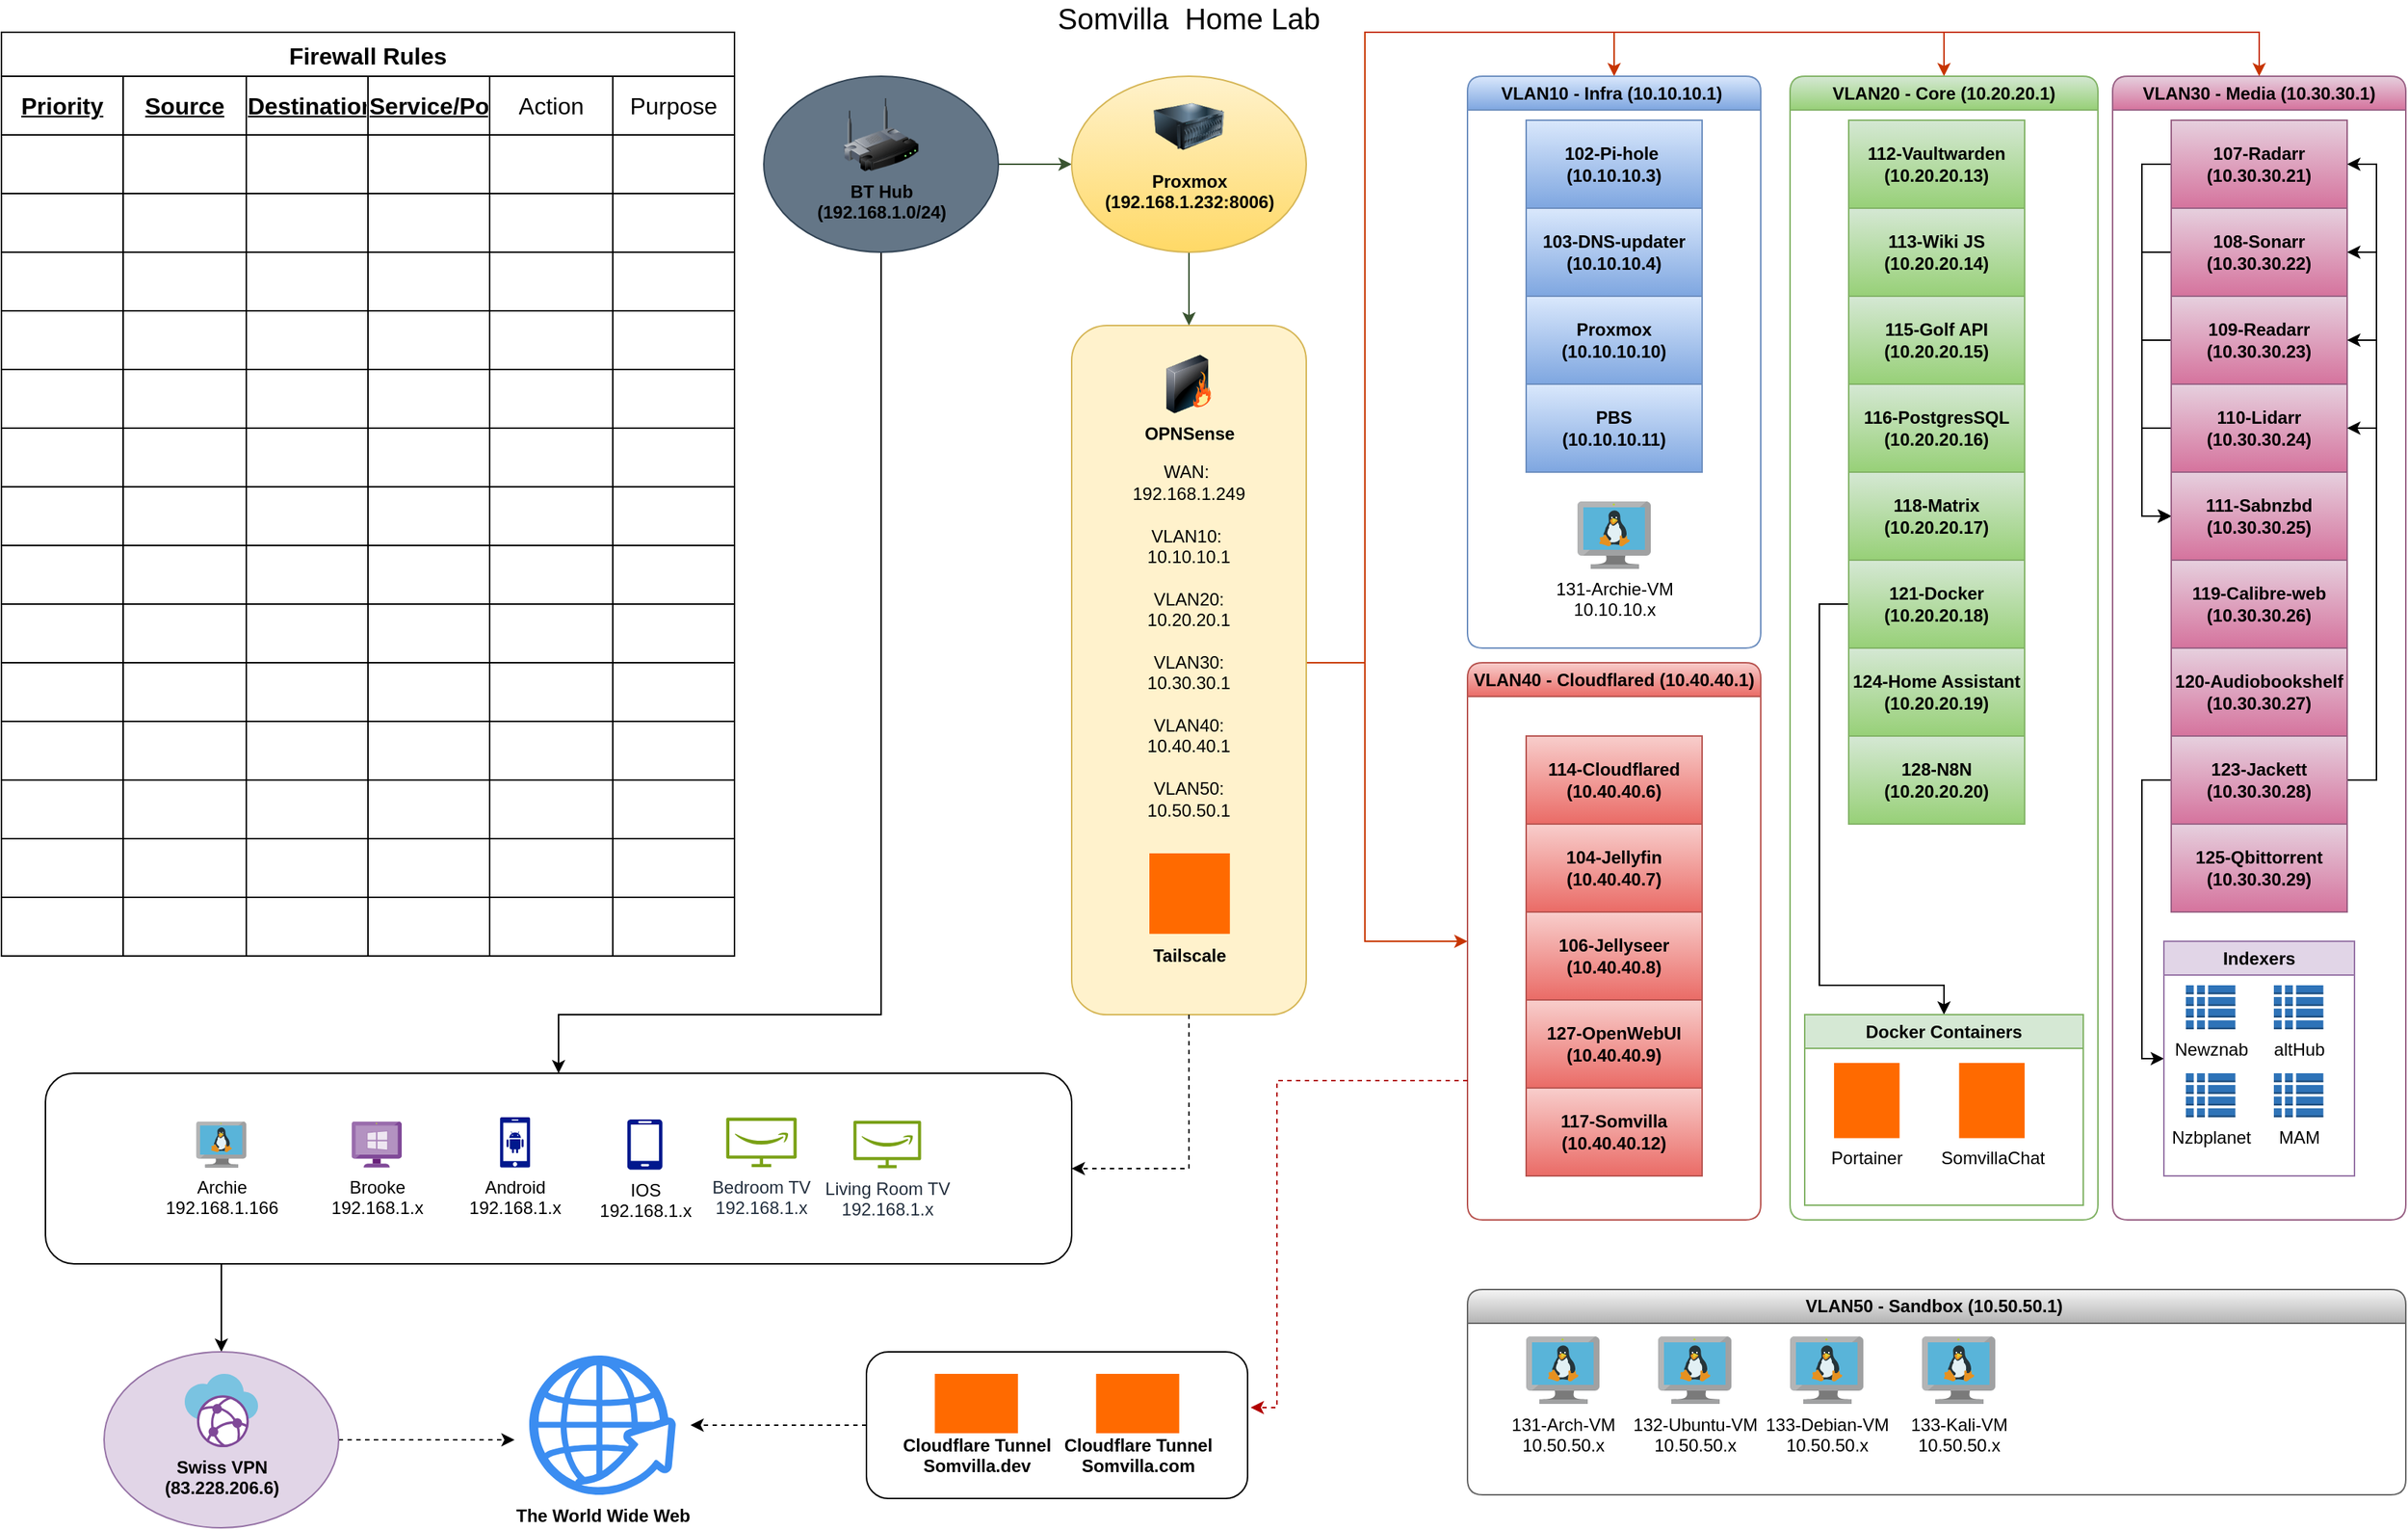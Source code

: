 <mxfile version="28.1.2">
  <diagram name="Page-1" id="2l_jHQsMw_nlB7P-kN3d">
    <mxGraphModel dx="2054" dy="1128" grid="1" gridSize="10" guides="1" tooltips="1" connect="1" arrows="1" fold="1" page="1" pageScale="1" pageWidth="1700" pageHeight="1100" math="0" shadow="0">
      <root>
        <mxCell id="0" />
        <mxCell id="1" parent="0" />
        <mxCell id="kyZzKkCnzPRXWl6qujbp-37" style="edgeStyle=orthogonalEdgeStyle;rounded=0;orthogonalLoop=1;jettySize=auto;html=1;exitX=0;exitY=0.5;exitDx=0;exitDy=0;dashed=1;strokeColor=light-dark(#000000,#FF0000);" edge="1" parent="1" source="kyZzKkCnzPRXWl6qujbp-31">
          <mxGeometry relative="1" as="geometry">
            <mxPoint x="510" y="990" as="targetPoint" />
          </mxGeometry>
        </mxCell>
        <mxCell id="kyZzKkCnzPRXWl6qujbp-31" value="" style="rounded=1;whiteSpace=wrap;html=1;container=1;collapsible=0;" vertex="1" parent="1">
          <mxGeometry x="630" y="940" width="260" height="100" as="geometry" />
        </mxCell>
        <mxCell id="kyZzKkCnzPRXWl6qujbp-24" value="&lt;div&gt;&lt;br&gt;&lt;/div&gt;&lt;div&gt;&lt;br&gt;&lt;/div&gt;&lt;div&gt;&lt;br&gt;&lt;/div&gt;&lt;div&gt;&lt;br&gt;&lt;/div&gt;&lt;div&gt;&lt;br&gt;&lt;/div&gt;&lt;div&gt;Cloudflare Tunnel&lt;br&gt;Somvilla.dev&lt;/div&gt;" style="points=[];aspect=fixed;html=1;align=center;shadow=0;dashed=0;fillColor=#FF6A00;strokeColor=none;shape=mxgraph.alibaba_cloud.clouddev;fontStyle=1" vertex="1" parent="kyZzKkCnzPRXWl6qujbp-31">
          <mxGeometry x="46.65" y="15" width="56.7" height="40.5" as="geometry" />
        </mxCell>
        <mxCell id="qBCkmrOF__fB7yVJp3Rr-75" value="&lt;div&gt;&lt;br&gt;&lt;/div&gt;&lt;div&gt;&lt;br&gt;&lt;/div&gt;&lt;div&gt;&lt;br&gt;&lt;/div&gt;&lt;div&gt;&lt;br&gt;&lt;/div&gt;&lt;div&gt;&lt;br&gt;&lt;/div&gt;&lt;div&gt;Cloudflare Tunnel&lt;br&gt;Somvilla.com&lt;/div&gt;" style="points=[];aspect=fixed;html=1;align=center;shadow=0;dashed=0;fillColor=#FF6A00;strokeColor=none;shape=mxgraph.alibaba_cloud.clouddev;fontStyle=1" parent="kyZzKkCnzPRXWl6qujbp-31" vertex="1">
          <mxGeometry x="156.65" y="15" width="56.7" height="40.5" as="geometry" />
        </mxCell>
        <mxCell id="CJNbvoDMB4cZCmzuY-xy-2" style="edgeStyle=orthogonalEdgeStyle;rounded=0;orthogonalLoop=1;jettySize=auto;html=1;exitX=0.5;exitY=1;exitDx=0;exitDy=0;" parent="1" source="qBCkmrOF__fB7yVJp3Rr-79" target="qBCkmrOF__fB7yVJp3Rr-59" edge="1">
          <mxGeometry relative="1" as="geometry">
            <Array as="points">
              <mxPoint x="190" y="880" />
            </Array>
          </mxGeometry>
        </mxCell>
        <object label="" subnet="192.168.1" id="qBCkmrOF__fB7yVJp3Rr-79">
          <mxCell style="rounded=1;whiteSpace=wrap;html=1;container=1;collapsible=0;" parent="1" vertex="1">
            <mxGeometry x="70" y="750" width="700" height="130" as="geometry" />
          </mxCell>
        </object>
        <mxCell id="CJNbvoDMB4cZCmzuY-xy-39" value="" style="group" parent="qBCkmrOF__fB7yVJp3Rr-79" vertex="1" connectable="0">
          <mxGeometry x="102.731" y="30.002" width="494.544" height="35.686" as="geometry" />
        </mxCell>
        <object label="&lt;div&gt;Living Room TV&lt;/div&gt;&lt;div&gt;%subnet%.x&lt;/div&gt;" placeholders="1" id="qBCkmrOF__fB7yVJp3Rr-73">
          <mxCell style="sketch=0;outlineConnect=0;fontColor=#232F3E;gradientColor=none;fillColor=#7AA116;strokeColor=none;dashed=0;verticalLabelPosition=bottom;verticalAlign=top;align=center;html=1;fontSize=12;fontStyle=0;aspect=fixed;pointerEvents=1;shape=mxgraph.aws4.firetv;" parent="CJNbvoDMB4cZCmzuY-xy-39" vertex="1">
            <mxGeometry x="448.393" y="2.308" width="46.151" height="32.545" as="geometry" />
          </mxCell>
        </object>
        <object label="&lt;div&gt;Bedroom TV&lt;/div&gt;&lt;div&gt;%subnet%.x&lt;/div&gt;" placeholders="1" id="qBCkmrOF__fB7yVJp3Rr-71">
          <mxCell style="sketch=0;outlineConnect=0;fontColor=#232F3E;gradientColor=none;fillColor=#7AA116;strokeColor=none;dashed=0;verticalLabelPosition=bottom;verticalAlign=top;align=center;html=1;fontSize=12;fontStyle=0;aspect=fixed;pointerEvents=1;shape=mxgraph.aws4.firetv;" parent="CJNbvoDMB4cZCmzuY-xy-39" vertex="1">
            <mxGeometry x="361.607" y="0.188" width="48.089" height="33.904" as="geometry" />
          </mxCell>
        </object>
        <object label="&lt;div&gt;IOS&lt;/div&gt;&lt;div&gt;%subnet%.x&lt;/div&gt;" placeholders="1" id="qBCkmrOF__fB7yVJp3Rr-55">
          <mxCell style="sketch=0;aspect=fixed;pointerEvents=1;shadow=0;dashed=0;html=1;strokeColor=none;labelPosition=center;verticalLabelPosition=bottom;verticalAlign=top;align=center;fillColor=#00188D;shape=mxgraph.azure.mobile" parent="CJNbvoDMB4cZCmzuY-xy-39" vertex="1">
            <mxGeometry x="294.107" y="1.419" width="23.987" height="34.267" as="geometry" />
          </mxCell>
        </object>
        <object label="&lt;div&gt;Android&lt;/div&gt;&lt;div&gt;%subnet%.x&lt;/div&gt;" placeholders="1" id="qBCkmrOF__fB7yVJp3Rr-54">
          <mxCell style="sketch=0;aspect=fixed;pointerEvents=1;shadow=0;dashed=0;html=1;strokeColor=none;labelPosition=center;verticalLabelPosition=bottom;verticalAlign=top;align=center;fillColor=#00188D;shape=mxgraph.mscae.enterprise.android_phone" parent="CJNbvoDMB4cZCmzuY-xy-39" vertex="1">
            <mxGeometry x="207.321" width="20.56" height="34.267" as="geometry" />
          </mxCell>
        </object>
        <object label="Brooke&lt;br&gt;%subnet%.x" placeholders="1" id="qBCkmrOF__fB7yVJp3Rr-81">
          <mxCell style="image;sketch=0;aspect=fixed;html=1;points=[];align=center;fontSize=12;image=img/lib/mscae/VM_Windows_Non_Azure.svg;" parent="CJNbvoDMB4cZCmzuY-xy-39" vertex="1">
            <mxGeometry x="106.071" y="2.839" width="34.267" height="31.525" as="geometry" />
          </mxCell>
        </object>
        <object label="Archie&lt;br&gt;%subnet%.166" placeholders="1" id="qBCkmrOF__fB7yVJp3Rr-80">
          <mxCell style="image;sketch=0;aspect=fixed;html=1;points=[];align=center;fontSize=12;image=img/lib/mscae/VM_Linux.svg;" parent="CJNbvoDMB4cZCmzuY-xy-39" vertex="1">
            <mxGeometry y="2.839" width="34.267" height="31.525" as="geometry" />
          </mxCell>
        </object>
        <mxCell id="kyZzKkCnzPRXWl6qujbp-36" style="edgeStyle=orthogonalEdgeStyle;rounded=0;orthogonalLoop=1;jettySize=auto;html=1;exitX=1;exitY=0.5;exitDx=0;exitDy=0;dashed=1;strokeColor=light-dark(#000000,#FF0000);" edge="1" parent="1" source="qBCkmrOF__fB7yVJp3Rr-59">
          <mxGeometry relative="1" as="geometry">
            <mxPoint x="390" y="1000" as="targetPoint" />
          </mxGeometry>
        </mxCell>
        <mxCell id="qBCkmrOF__fB7yVJp3Rr-59" value="" style="ellipse;whiteSpace=wrap;html=1;container=1;collapsible=0;fillColor=#e1d5e7;strokeColor=#9673a6;fontStyle=1" parent="1" vertex="1">
          <mxGeometry x="110" y="940" width="160" height="120" as="geometry" />
        </mxCell>
        <mxCell id="qBCkmrOF__fB7yVJp3Rr-56" value="&lt;div&gt;Swiss VPN&lt;/div&gt;&lt;div&gt;(83.228.206.6)&lt;/div&gt;" style="image;sketch=0;aspect=fixed;html=1;points=[];align=center;fontSize=12;image=img/lib/mscae/Virtual_WANs.svg;labelBackgroundColor=none;fontStyle=1" parent="qBCkmrOF__fB7yVJp3Rr-59" vertex="1">
          <mxGeometry x="55" y="15" width="50" height="50" as="geometry" />
        </mxCell>
        <object label="VLAN30 - Media (10.30.30.1)" placeholders="1" subnet="10.30.30." id="qBCkmrOF__fB7yVJp3Rr-13">
          <mxCell style="swimlane;whiteSpace=wrap;html=1;fillColor=#e6d0de;strokeColor=#996185;rounded=1;collapsible=0;gradientColor=#d5739d;" parent="1" vertex="1">
            <mxGeometry x="1480" y="70" width="200" height="780" as="geometry" />
          </mxCell>
        </object>
        <mxCell id="kyZzKkCnzPRXWl6qujbp-56" style="edgeStyle=orthogonalEdgeStyle;rounded=0;orthogonalLoop=1;jettySize=auto;html=1;exitX=0;exitY=0.5;exitDx=0;exitDy=0;entryX=0;entryY=0.5;entryDx=0;entryDy=0;" edge="1" parent="qBCkmrOF__fB7yVJp3Rr-13" source="qBCkmrOF__fB7yVJp3Rr-26" target="qBCkmrOF__fB7yVJp3Rr-30">
          <mxGeometry relative="1" as="geometry" />
        </mxCell>
        <object label="&lt;div&gt;107-Radarr&lt;/div&gt;&lt;div&gt;(%subnet%21)&lt;/div&gt;" placeholders="1" id="qBCkmrOF__fB7yVJp3Rr-26">
          <mxCell style="rounded=0;whiteSpace=wrap;html=1;fillColor=#e6d0de;strokeColor=#996185;gradientColor=#d5739d;fontStyle=1" parent="qBCkmrOF__fB7yVJp3Rr-13" vertex="1">
            <mxGeometry x="40" y="30" width="120" height="60" as="geometry" />
          </mxCell>
        </object>
        <mxCell id="kyZzKkCnzPRXWl6qujbp-57" style="edgeStyle=orthogonalEdgeStyle;rounded=0;orthogonalLoop=1;jettySize=auto;html=1;exitX=0;exitY=0.5;exitDx=0;exitDy=0;entryX=0;entryY=0.5;entryDx=0;entryDy=0;" edge="1" parent="qBCkmrOF__fB7yVJp3Rr-13" source="qBCkmrOF__fB7yVJp3Rr-27" target="qBCkmrOF__fB7yVJp3Rr-30">
          <mxGeometry relative="1" as="geometry" />
        </mxCell>
        <object label="&lt;div&gt;108-Sonarr&lt;/div&gt;&lt;div&gt;(%subnet%22)&lt;/div&gt;" placeholders="1" id="qBCkmrOF__fB7yVJp3Rr-27">
          <mxCell style="rounded=0;whiteSpace=wrap;html=1;fillColor=#e6d0de;strokeColor=#996185;gradientColor=#d5739d;fontStyle=1" parent="qBCkmrOF__fB7yVJp3Rr-13" vertex="1">
            <mxGeometry x="40" y="90" width="120" height="60" as="geometry" />
          </mxCell>
        </object>
        <mxCell id="kyZzKkCnzPRXWl6qujbp-58" style="edgeStyle=orthogonalEdgeStyle;rounded=0;orthogonalLoop=1;jettySize=auto;html=1;exitX=0;exitY=0.5;exitDx=0;exitDy=0;entryX=0;entryY=0.5;entryDx=0;entryDy=0;" edge="1" parent="qBCkmrOF__fB7yVJp3Rr-13" source="qBCkmrOF__fB7yVJp3Rr-28" target="qBCkmrOF__fB7yVJp3Rr-30">
          <mxGeometry relative="1" as="geometry" />
        </mxCell>
        <object label="&lt;div&gt;109-Readarr&lt;/div&gt;&lt;div&gt;(%subnet%23)&lt;/div&gt;" placeholders="1" id="qBCkmrOF__fB7yVJp3Rr-28">
          <mxCell style="rounded=0;whiteSpace=wrap;html=1;fillColor=#e6d0de;strokeColor=#996185;gradientColor=#d5739d;fontStyle=1" parent="qBCkmrOF__fB7yVJp3Rr-13" vertex="1">
            <mxGeometry x="40" y="150" width="120" height="60" as="geometry" />
          </mxCell>
        </object>
        <mxCell id="kyZzKkCnzPRXWl6qujbp-59" style="edgeStyle=orthogonalEdgeStyle;rounded=0;orthogonalLoop=1;jettySize=auto;html=1;exitX=0;exitY=0.5;exitDx=0;exitDy=0;entryX=0;entryY=0.5;entryDx=0;entryDy=0;" edge="1" parent="qBCkmrOF__fB7yVJp3Rr-13" source="qBCkmrOF__fB7yVJp3Rr-29" target="qBCkmrOF__fB7yVJp3Rr-30">
          <mxGeometry relative="1" as="geometry" />
        </mxCell>
        <object label="&lt;div&gt;110-Lidarr&lt;/div&gt;&lt;div&gt;(%subnet%24)&lt;/div&gt;" placeholders="1" id="qBCkmrOF__fB7yVJp3Rr-29">
          <mxCell style="rounded=0;whiteSpace=wrap;html=1;fillColor=#e6d0de;strokeColor=#996185;gradientColor=#d5739d;fontStyle=1" parent="qBCkmrOF__fB7yVJp3Rr-13" vertex="1">
            <mxGeometry x="40" y="210" width="120" height="60" as="geometry" />
          </mxCell>
        </object>
        <object label="&lt;div&gt;111-Sabnzbd&lt;/div&gt;&lt;div&gt;(%subnet%25)&lt;/div&gt;" placeholders="1" id="qBCkmrOF__fB7yVJp3Rr-30">
          <mxCell style="rounded=0;whiteSpace=wrap;html=1;fillColor=#e6d0de;strokeColor=#996185;gradientColor=#d5739d;fontStyle=1" parent="qBCkmrOF__fB7yVJp3Rr-13" vertex="1">
            <mxGeometry x="40" y="270" width="120" height="60" as="geometry" />
          </mxCell>
        </object>
        <object label="&lt;div&gt;119-Calibre-web&lt;/div&gt;&lt;div&gt;(%subnet%26)&lt;/div&gt;" placeholders="1" id="qBCkmrOF__fB7yVJp3Rr-35">
          <mxCell style="rounded=0;whiteSpace=wrap;html=1;fillColor=#e6d0de;strokeColor=#996185;gradientColor=#d5739d;fontStyle=1" parent="qBCkmrOF__fB7yVJp3Rr-13" vertex="1">
            <mxGeometry x="40" y="330" width="120" height="60" as="geometry" />
          </mxCell>
        </object>
        <object label="&lt;div&gt;120-Audiobookshelf&lt;/div&gt;&lt;div&gt;(%subnet%27)&lt;/div&gt;" placeholders="1" id="qBCkmrOF__fB7yVJp3Rr-36">
          <mxCell style="rounded=0;whiteSpace=wrap;html=1;fillColor=#e6d0de;strokeColor=#996185;gradientColor=#d5739d;fontStyle=1" parent="qBCkmrOF__fB7yVJp3Rr-13" vertex="1">
            <mxGeometry x="40" y="390" width="120" height="60" as="geometry" />
          </mxCell>
        </object>
        <mxCell id="kyZzKkCnzPRXWl6qujbp-51" style="edgeStyle=orthogonalEdgeStyle;rounded=0;orthogonalLoop=1;jettySize=auto;html=1;exitX=0;exitY=0.5;exitDx=0;exitDy=0;entryX=0;entryY=0.5;entryDx=0;entryDy=0;" edge="1" parent="qBCkmrOF__fB7yVJp3Rr-13" source="qBCkmrOF__fB7yVJp3Rr-37" target="kyZzKkCnzPRXWl6qujbp-45">
          <mxGeometry relative="1" as="geometry" />
        </mxCell>
        <mxCell id="kyZzKkCnzPRXWl6qujbp-52" style="edgeStyle=orthogonalEdgeStyle;rounded=0;orthogonalLoop=1;jettySize=auto;html=1;exitX=1;exitY=0.5;exitDx=0;exitDy=0;entryX=1;entryY=0.5;entryDx=0;entryDy=0;" edge="1" parent="qBCkmrOF__fB7yVJp3Rr-13" source="qBCkmrOF__fB7yVJp3Rr-37" target="qBCkmrOF__fB7yVJp3Rr-26">
          <mxGeometry relative="1" as="geometry" />
        </mxCell>
        <mxCell id="kyZzKkCnzPRXWl6qujbp-53" style="edgeStyle=orthogonalEdgeStyle;rounded=0;orthogonalLoop=1;jettySize=auto;html=1;exitX=1;exitY=0.5;exitDx=0;exitDy=0;entryX=1;entryY=0.5;entryDx=0;entryDy=0;" edge="1" parent="qBCkmrOF__fB7yVJp3Rr-13" source="qBCkmrOF__fB7yVJp3Rr-37" target="qBCkmrOF__fB7yVJp3Rr-27">
          <mxGeometry relative="1" as="geometry" />
        </mxCell>
        <mxCell id="kyZzKkCnzPRXWl6qujbp-54" style="edgeStyle=orthogonalEdgeStyle;rounded=0;orthogonalLoop=1;jettySize=auto;html=1;exitX=1;exitY=0.5;exitDx=0;exitDy=0;entryX=1;entryY=0.5;entryDx=0;entryDy=0;" edge="1" parent="qBCkmrOF__fB7yVJp3Rr-13" source="qBCkmrOF__fB7yVJp3Rr-37" target="qBCkmrOF__fB7yVJp3Rr-28">
          <mxGeometry relative="1" as="geometry" />
        </mxCell>
        <mxCell id="kyZzKkCnzPRXWl6qujbp-55" style="edgeStyle=orthogonalEdgeStyle;rounded=0;orthogonalLoop=1;jettySize=auto;html=1;exitX=1;exitY=0.5;exitDx=0;exitDy=0;entryX=1;entryY=0.5;entryDx=0;entryDy=0;" edge="1" parent="qBCkmrOF__fB7yVJp3Rr-13" source="qBCkmrOF__fB7yVJp3Rr-37" target="qBCkmrOF__fB7yVJp3Rr-29">
          <mxGeometry relative="1" as="geometry" />
        </mxCell>
        <object label="&lt;div&gt;123-Jackett&lt;/div&gt;&lt;div&gt;(%subnet%28)&lt;/div&gt;" placeholders="1" id="qBCkmrOF__fB7yVJp3Rr-37">
          <mxCell style="rounded=0;whiteSpace=wrap;html=1;fillColor=#e6d0de;strokeColor=#996185;gradientColor=#d5739d;fontStyle=1" parent="qBCkmrOF__fB7yVJp3Rr-13" vertex="1">
            <mxGeometry x="40" y="450" width="120" height="60" as="geometry" />
          </mxCell>
        </object>
        <object label="&lt;div&gt;125-Qbittorrent&lt;/div&gt;&lt;div&gt;(%subnet%29)&lt;/div&gt;" placeholders="1" id="qBCkmrOF__fB7yVJp3Rr-38">
          <mxCell style="rounded=0;whiteSpace=wrap;html=1;fillColor=#e6d0de;strokeColor=#996185;gradientColor=#d5739d;fontStyle=1" parent="qBCkmrOF__fB7yVJp3Rr-13" vertex="1">
            <mxGeometry x="40" y="510" width="120" height="60" as="geometry" />
          </mxCell>
        </object>
        <mxCell id="kyZzKkCnzPRXWl6qujbp-45" value="Indexers" style="swimlane;whiteSpace=wrap;html=1;collapsible=0;fillColor=#e1d5e7;strokeColor=#9673a6;" vertex="1" parent="qBCkmrOF__fB7yVJp3Rr-13">
          <mxGeometry x="35" y="590" width="130" height="160" as="geometry" />
        </mxCell>
        <mxCell id="kyZzKkCnzPRXWl6qujbp-48" value="Newznab" style="outlineConnect=0;dashed=0;verticalLabelPosition=bottom;verticalAlign=top;align=center;html=1;shape=mxgraph.aws3.global_secondary_index;fillColor=#2E73B8;gradientColor=none;" vertex="1" parent="kyZzKkCnzPRXWl6qujbp-45">
          <mxGeometry x="15" y="30" width="33.75" height="30" as="geometry" />
        </mxCell>
        <mxCell id="kyZzKkCnzPRXWl6qujbp-47" value="altHub" style="outlineConnect=0;dashed=0;verticalLabelPosition=bottom;verticalAlign=top;align=center;html=1;shape=mxgraph.aws3.global_secondary_index;fillColor=#2E73B8;gradientColor=none;" vertex="1" parent="kyZzKkCnzPRXWl6qujbp-45">
          <mxGeometry x="75" y="30" width="33.75" height="30" as="geometry" />
        </mxCell>
        <mxCell id="kyZzKkCnzPRXWl6qujbp-49" value="Nzbplanet" style="outlineConnect=0;dashed=0;verticalLabelPosition=bottom;verticalAlign=top;align=center;html=1;shape=mxgraph.aws3.global_secondary_index;fillColor=#2E73B8;gradientColor=none;" vertex="1" parent="kyZzKkCnzPRXWl6qujbp-45">
          <mxGeometry x="15" y="90" width="33.75" height="30" as="geometry" />
        </mxCell>
        <mxCell id="kyZzKkCnzPRXWl6qujbp-50" value="MAM" style="outlineConnect=0;dashed=0;verticalLabelPosition=bottom;verticalAlign=top;align=center;html=1;shape=mxgraph.aws3.global_secondary_index;fillColor=#2E73B8;gradientColor=none;" vertex="1" parent="kyZzKkCnzPRXWl6qujbp-45">
          <mxGeometry x="75" y="90" width="33.75" height="30" as="geometry" />
        </mxCell>
        <mxCell id="CJNbvoDMB4cZCmzuY-xy-11" style="edgeStyle=orthogonalEdgeStyle;rounded=0;orthogonalLoop=1;jettySize=auto;html=1;exitX=1;exitY=0.5;exitDx=0;exitDy=0;fillColor=#fa6800;strokeColor=#C73500;entryX=0.5;entryY=0;entryDx=0;entryDy=0;" parent="1" source="qBCkmrOF__fB7yVJp3Rr-2" target="qBCkmrOF__fB7yVJp3Rr-13" edge="1">
          <mxGeometry relative="1" as="geometry">
            <Array as="points">
              <mxPoint x="930" y="470" />
              <mxPoint x="970" y="470" />
              <mxPoint x="970" y="40" />
              <mxPoint x="1580" y="40" />
            </Array>
            <mxPoint x="1580" y="50" as="targetPoint" />
          </mxGeometry>
        </mxCell>
        <mxCell id="kyZzKkCnzPRXWl6qujbp-25" style="edgeStyle=orthogonalEdgeStyle;rounded=0;orthogonalLoop=1;jettySize=auto;html=1;exitX=1;exitY=0.5;exitDx=0;exitDy=0;entryX=0.5;entryY=0;entryDx=0;entryDy=0;fillColor=#fa6800;strokeColor=#C73500;" edge="1" parent="1" source="qBCkmrOF__fB7yVJp3Rr-2" target="qBCkmrOF__fB7yVJp3Rr-3">
          <mxGeometry relative="1" as="geometry">
            <Array as="points">
              <mxPoint x="930" y="470" />
              <mxPoint x="970" y="470" />
              <mxPoint x="970" y="40" />
              <mxPoint x="1140" y="40" />
            </Array>
          </mxGeometry>
        </mxCell>
        <mxCell id="kyZzKkCnzPRXWl6qujbp-26" style="edgeStyle=orthogonalEdgeStyle;rounded=0;orthogonalLoop=1;jettySize=auto;html=1;exitX=1;exitY=0.5;exitDx=0;exitDy=0;entryX=0;entryY=0.5;entryDx=0;entryDy=0;fillColor=#fa6800;strokeColor=#C73500;" edge="1" parent="1" source="qBCkmrOF__fB7yVJp3Rr-2" target="qBCkmrOF__fB7yVJp3Rr-40">
          <mxGeometry relative="1" as="geometry">
            <Array as="points">
              <mxPoint x="930" y="470" />
              <mxPoint x="970" y="470" />
              <mxPoint x="970" y="660" />
            </Array>
          </mxGeometry>
        </mxCell>
        <mxCell id="kyZzKkCnzPRXWl6qujbp-66" style="edgeStyle=orthogonalEdgeStyle;rounded=0;orthogonalLoop=1;jettySize=auto;html=1;exitX=1;exitY=0.5;exitDx=0;exitDy=0;entryX=0.5;entryY=0;entryDx=0;entryDy=0;fillColor=#fff2cc;strokeColor=#C73500;" edge="1" parent="1" source="qBCkmrOF__fB7yVJp3Rr-2" target="qBCkmrOF__fB7yVJp3Rr-12">
          <mxGeometry relative="1" as="geometry">
            <Array as="points">
              <mxPoint x="930" y="470" />
              <mxPoint x="970" y="470" />
              <mxPoint x="970" y="40" />
              <mxPoint x="1365" y="40" />
            </Array>
          </mxGeometry>
        </mxCell>
        <mxCell id="qBCkmrOF__fB7yVJp3Rr-2" value="&lt;div&gt;&lt;br&gt;&lt;/div&gt;&lt;div&gt;&lt;br&gt;&lt;/div&gt;&lt;div&gt;&lt;br&gt;&lt;/div&gt;&lt;div&gt;&lt;br&gt;&lt;/div&gt;&lt;div&gt;&lt;br&gt;&lt;/div&gt;&lt;br&gt;&lt;div&gt;WAN:&amp;nbsp;&lt;/div&gt;&lt;div&gt;192.168.1.249&lt;/div&gt;&lt;div&gt;&lt;br&gt;&lt;/div&gt;&lt;div&gt;VLAN10:&amp;nbsp;&lt;/div&gt;&lt;div&gt;10.10.10.1&lt;/div&gt;&lt;div&gt;&lt;br&gt;&lt;/div&gt;&lt;div&gt;VLAN20:&lt;/div&gt;&lt;div&gt;10.20.20.1&lt;/div&gt;&lt;div&gt;&lt;br&gt;&lt;/div&gt;&lt;div&gt;VLAN30:&lt;/div&gt;&lt;div&gt;10.30.30.1&lt;/div&gt;&lt;div&gt;&lt;br&gt;&lt;/div&gt;&lt;div&gt;VLAN40:&lt;/div&gt;&lt;div&gt;10.40.40.1&lt;/div&gt;&lt;div&gt;&lt;br&gt;&lt;/div&gt;&lt;div&gt;VLAN50:&lt;/div&gt;&lt;div&gt;10.50.50.1&lt;/div&gt;" style="rounded=1;whiteSpace=wrap;html=1;verticalAlign=top;fillColor=#fff2cc;strokeColor=#d6b656;container=1;collapsible=0;" parent="1" vertex="1">
          <mxGeometry x="770" y="240" width="160" height="470" as="geometry" />
        </mxCell>
        <mxCell id="kyZzKkCnzPRXWl6qujbp-1" value="&lt;div&gt;OPNSense&lt;/div&gt;" style="image;html=1;image=img/lib/clip_art/networking/Firewall_128x128.png;labelBackgroundColor=none;fontStyle=1" vertex="1" parent="qBCkmrOF__fB7yVJp3Rr-2">
          <mxGeometry x="60" y="20" width="40" height="40" as="geometry" />
        </mxCell>
        <mxCell id="qBCkmrOF__fB7yVJp3Rr-60" value="&lt;div&gt;&lt;br&gt;&lt;/div&gt;&lt;div&gt;&lt;br&gt;&lt;/div&gt;&lt;div&gt;&lt;br&gt;&lt;/div&gt;&lt;div&gt;&lt;br&gt;&lt;/div&gt;&lt;div&gt;&lt;br&gt;&lt;/div&gt;&lt;div&gt;&lt;br&gt;&lt;/div&gt;&lt;div&gt;Tailscale&lt;/div&gt;" style="points=[];aspect=fixed;html=1;align=center;shadow=0;dashed=0;fillColor=#FF6A00;strokeColor=none;shape=mxgraph.alibaba_cloud.vpn_gateway;fontStyle=1" parent="qBCkmrOF__fB7yVJp3Rr-2" vertex="1">
          <mxGeometry x="53" y="360" width="54.9" height="54.9" as="geometry" />
        </mxCell>
        <object label="VLAN10 - Infra (10.10.10.1)&amp;nbsp;" placeholders="1" subnet="10.10.10." id="qBCkmrOF__fB7yVJp3Rr-3">
          <mxCell style="swimlane;whiteSpace=wrap;html=1;fillColor=#dae8fc;strokeColor=#6c8ebf;rounded=1;collapsible=0;gradientColor=#7ea6e0;" parent="1" vertex="1">
            <mxGeometry x="1040" y="70" width="200" height="390" as="geometry">
              <mxRectangle x="60" y="360" width="130" height="30" as="alternateBounds" />
            </mxGeometry>
          </mxCell>
        </object>
        <object label="&lt;div&gt;102-Pi-hole&amp;nbsp;&lt;/div&gt;&lt;div&gt;(%subnet%3)&lt;/div&gt;" placeholders="1" id="qBCkmrOF__fB7yVJp3Rr-5">
          <mxCell style="rounded=0;whiteSpace=wrap;html=1;fillColor=#dae8fc;strokeColor=#6c8ebf;gradientColor=#7ea6e0;fontStyle=1" parent="qBCkmrOF__fB7yVJp3Rr-3" vertex="1">
            <mxGeometry x="40" y="30" width="120" height="60" as="geometry" />
          </mxCell>
        </object>
        <object label="&lt;div&gt;103-DNS-updater&lt;/div&gt;&lt;div&gt;(%subnet%4)&lt;/div&gt;" placeholders="1" id="qBCkmrOF__fB7yVJp3Rr-6">
          <mxCell style="rounded=0;whiteSpace=wrap;html=1;fillColor=#dae8fc;strokeColor=#6c8ebf;gradientColor=#7ea6e0;fontStyle=1" parent="qBCkmrOF__fB7yVJp3Rr-3" vertex="1">
            <mxGeometry x="40" y="90" width="120" height="60" as="geometry" />
          </mxCell>
        </object>
        <object label="&lt;div&gt;Proxmox&lt;/div&gt;&lt;div&gt;(%subnet%10)&lt;/div&gt;" placeholders="1" id="qBCkmrOF__fB7yVJp3Rr-9">
          <mxCell style="rounded=0;whiteSpace=wrap;html=1;fillColor=#dae8fc;strokeColor=#6c8ebf;gradientColor=#7ea6e0;fontStyle=1" parent="qBCkmrOF__fB7yVJp3Rr-3" vertex="1">
            <mxGeometry x="40" y="150" width="120" height="60" as="geometry" />
          </mxCell>
        </object>
        <object label="&lt;div&gt;PBS&lt;/div&gt;&lt;div&gt;(%subnet%11)&lt;/div&gt;" placeholders="1" id="qBCkmrOF__fB7yVJp3Rr-11">
          <mxCell style="rounded=0;whiteSpace=wrap;html=1;fillColor=#dae8fc;strokeColor=#6c8ebf;gradientColor=#7ea6e0;fontStyle=1" parent="qBCkmrOF__fB7yVJp3Rr-3" vertex="1">
            <mxGeometry x="40" y="210" width="120" height="60" as="geometry" />
          </mxCell>
        </object>
        <object label="131-Archie-VM&lt;br&gt;%subnet%x" placeholders="1" id="kyZzKkCnzPRXWl6qujbp-38">
          <mxCell style="image;sketch=0;aspect=fixed;html=1;points=[];align=center;fontSize=12;image=img/lib/mscae/VM_Linux.svg;" vertex="1" parent="qBCkmrOF__fB7yVJp3Rr-3">
            <mxGeometry x="75" y="290" width="50" height="46" as="geometry" />
          </mxCell>
        </object>
        <object label="VLAN20 - Core (10.20.20.1)" placeholders="1" subnet="10.20.20." id="qBCkmrOF__fB7yVJp3Rr-12">
          <mxCell style="swimlane;whiteSpace=wrap;html=1;fillColor=#d5e8d4;strokeColor=#82b366;rounded=1;collapsible=0;gradientColor=#97d077;" parent="1" vertex="1">
            <mxGeometry x="1260" y="70" width="210" height="780" as="geometry" />
          </mxCell>
        </object>
        <object label="&lt;div&gt;112-Vaultwarden&lt;/div&gt;&lt;div&gt;(%subnet%13)&lt;/div&gt;" placeholders="1" id="qBCkmrOF__fB7yVJp3Rr-17">
          <mxCell style="rounded=0;whiteSpace=wrap;html=1;fillColor=#d5e8d4;strokeColor=#82b366;gradientColor=#97d077;fontStyle=1" parent="qBCkmrOF__fB7yVJp3Rr-12" vertex="1">
            <mxGeometry x="40" y="30" width="120" height="60" as="geometry" />
          </mxCell>
        </object>
        <object label="&lt;div&gt;113-Wiki JS&lt;/div&gt;&lt;div&gt;(%subnet%14)&lt;/div&gt;" placeholders="1" id="qBCkmrOF__fB7yVJp3Rr-18">
          <mxCell style="rounded=0;whiteSpace=wrap;html=1;fillColor=#d5e8d4;strokeColor=#82b366;gradientColor=#97d077;fontStyle=1" parent="qBCkmrOF__fB7yVJp3Rr-12" vertex="1">
            <mxGeometry x="40" y="90" width="120" height="60" as="geometry" />
          </mxCell>
        </object>
        <object label="&lt;div&gt;115-Golf API&lt;/div&gt;&lt;div&gt;(%subnet%15)&lt;/div&gt;" placeholders="1" id="qBCkmrOF__fB7yVJp3Rr-19">
          <mxCell style="rounded=0;whiteSpace=wrap;html=1;fillColor=#d5e8d4;strokeColor=#82b366;gradientColor=#97d077;fontStyle=1" parent="qBCkmrOF__fB7yVJp3Rr-12" vertex="1">
            <mxGeometry x="40" y="150" width="120" height="60" as="geometry" />
          </mxCell>
        </object>
        <object label="&lt;div&gt;116-PostgresSQL&lt;/div&gt;&lt;div&gt;(%subnet%16)&lt;/div&gt;" placeholders="1" id="qBCkmrOF__fB7yVJp3Rr-20">
          <mxCell style="rounded=0;whiteSpace=wrap;html=1;fillColor=#d5e8d4;strokeColor=#82b366;gradientColor=#97d077;fontStyle=1" parent="qBCkmrOF__fB7yVJp3Rr-12" vertex="1">
            <mxGeometry x="40" y="210" width="120" height="60" as="geometry" />
          </mxCell>
        </object>
        <object label="&lt;div&gt;118-Matrix&lt;/div&gt;&lt;div&gt;(%subnet%17)&lt;/div&gt;" placeholders="1" id="qBCkmrOF__fB7yVJp3Rr-22">
          <mxCell style="rounded=0;whiteSpace=wrap;html=1;fillColor=#d5e8d4;strokeColor=#82b366;gradientColor=#97d077;fontStyle=1" parent="qBCkmrOF__fB7yVJp3Rr-12" vertex="1">
            <mxGeometry x="40" y="270" width="120" height="60" as="geometry" />
          </mxCell>
        </object>
        <mxCell id="kyZzKkCnzPRXWl6qujbp-65" style="edgeStyle=orthogonalEdgeStyle;rounded=0;orthogonalLoop=1;jettySize=auto;html=1;exitX=0;exitY=0.5;exitDx=0;exitDy=0;entryX=0.5;entryY=0;entryDx=0;entryDy=0;" edge="1" parent="qBCkmrOF__fB7yVJp3Rr-12" source="qBCkmrOF__fB7yVJp3Rr-23" target="kyZzKkCnzPRXWl6qujbp-61">
          <mxGeometry relative="1" as="geometry">
            <Array as="points">
              <mxPoint x="20" y="360" />
              <mxPoint x="20" y="620" />
              <mxPoint x="105" y="620" />
            </Array>
          </mxGeometry>
        </mxCell>
        <object label="&lt;div&gt;121-Docker&lt;/div&gt;&lt;div&gt;(%subnet%18)&lt;/div&gt;" placeholders="1" id="qBCkmrOF__fB7yVJp3Rr-23">
          <mxCell style="rounded=0;whiteSpace=wrap;html=1;fillColor=#d5e8d4;strokeColor=#82b366;gradientColor=#97d077;fontStyle=1" parent="qBCkmrOF__fB7yVJp3Rr-12" vertex="1">
            <mxGeometry x="40" y="330" width="120" height="60" as="geometry" />
          </mxCell>
        </object>
        <object label="&lt;div&gt;124-Home Assistant&lt;/div&gt;&lt;div&gt;(%subnet%19)&lt;/div&gt;" placeholders="1" id="qBCkmrOF__fB7yVJp3Rr-32">
          <mxCell style="rounded=0;whiteSpace=wrap;html=1;fillColor=#d5e8d4;strokeColor=#82b366;gradientColor=#97d077;fontStyle=1" parent="qBCkmrOF__fB7yVJp3Rr-12" vertex="1">
            <mxGeometry x="40" y="390" width="120" height="60" as="geometry" />
          </mxCell>
        </object>
        <object label="&lt;div&gt;128-N8N&lt;/div&gt;&lt;div&gt;(%subnet%20)&lt;/div&gt;" placeholders="1" id="qBCkmrOF__fB7yVJp3Rr-34">
          <mxCell style="rounded=0;whiteSpace=wrap;html=1;fillColor=#d5e8d4;strokeColor=#82b366;gradientColor=#97d077;fontStyle=1" parent="qBCkmrOF__fB7yVJp3Rr-12" vertex="1">
            <mxGeometry x="40" y="450" width="120" height="60" as="geometry" />
          </mxCell>
        </object>
        <mxCell id="kyZzKkCnzPRXWl6qujbp-61" value="Docker Containers" style="swimlane;whiteSpace=wrap;html=1;fillColor=#d5e8d4;strokeColor=#82b366;" vertex="1" parent="qBCkmrOF__fB7yVJp3Rr-12">
          <mxGeometry x="10" y="640" width="190" height="130" as="geometry" />
        </mxCell>
        <mxCell id="kyZzKkCnzPRXWl6qujbp-62" value="Portainer" style="points=[];aspect=fixed;html=1;align=center;shadow=0;dashed=0;fillColor=#FF6A00;strokeColor=none;shape=mxgraph.alibaba_cloud.ask_ack_container_service_for_kubernetes;labelPosition=center;verticalLabelPosition=bottom;verticalAlign=top;" vertex="1" parent="kyZzKkCnzPRXWl6qujbp-61">
          <mxGeometry x="20" y="32.95" width="44.7" height="51.3" as="geometry" />
        </mxCell>
        <mxCell id="kyZzKkCnzPRXWl6qujbp-64" value="SomvillaChat" style="points=[];aspect=fixed;html=1;align=center;shadow=0;dashed=0;fillColor=#FF6A00;strokeColor=none;shape=mxgraph.alibaba_cloud.ask_ack_container_service_for_kubernetes;labelPosition=center;verticalLabelPosition=bottom;verticalAlign=top;" vertex="1" parent="kyZzKkCnzPRXWl6qujbp-61">
          <mxGeometry x="105.3" y="32.95" width="44.7" height="51.3" as="geometry" />
        </mxCell>
        <object label="VLAN40 - Cloudflared (10.40.40.1)" placeholders="1" subnet="10.40.40." id="qBCkmrOF__fB7yVJp3Rr-40">
          <mxCell style="swimlane;whiteSpace=wrap;html=1;rounded=1;collapsible=0;fillColor=#f8cecc;strokeColor=#b85450;gradientColor=#ea6b66;" parent="1" vertex="1">
            <mxGeometry x="1040" y="470" width="200" height="380" as="geometry" />
          </mxCell>
        </object>
        <object label="&lt;div&gt;104-Jellyfin&lt;/div&gt;&lt;div&gt;(%subnet%7)&lt;/div&gt;" placeholders="1" id="qBCkmrOF__fB7yVJp3Rr-24">
          <mxCell style="rounded=0;whiteSpace=wrap;html=1;fillColor=#f8cecc;strokeColor=#b85450;gradientColor=#ea6b66;fontStyle=1" parent="qBCkmrOF__fB7yVJp3Rr-40" vertex="1">
            <mxGeometry x="40" y="110" width="120" height="60" as="geometry" />
          </mxCell>
        </object>
        <object label="&lt;div&gt;106-Jellyseer&lt;/div&gt;&lt;div&gt;(%subnet%8)&lt;/div&gt;" placeholders="1" id="qBCkmrOF__fB7yVJp3Rr-25">
          <mxCell style="rounded=0;whiteSpace=wrap;html=1;fillColor=#f8cecc;strokeColor=#b85450;gradientColor=#ea6b66;fontStyle=1" parent="qBCkmrOF__fB7yVJp3Rr-40" vertex="1">
            <mxGeometry x="40" y="170" width="120" height="60" as="geometry" />
          </mxCell>
        </object>
        <object label="&lt;div&gt;127-OpenWebUI&lt;/div&gt;&lt;div&gt;(%subnet%9)&lt;/div&gt;" placeholders="1" id="qBCkmrOF__fB7yVJp3Rr-33">
          <mxCell style="rounded=0;whiteSpace=wrap;html=1;fillColor=#f8cecc;strokeColor=#b85450;gradientColor=#ea6b66;fontStyle=1" parent="qBCkmrOF__fB7yVJp3Rr-40" vertex="1">
            <mxGeometry x="40" y="230" width="120" height="60" as="geometry" />
          </mxCell>
        </object>
        <object label="&lt;div&gt;117-Somvilla&lt;/div&gt;&lt;div&gt;(%subnet%12)&lt;/div&gt;" placeholders="1" id="qBCkmrOF__fB7yVJp3Rr-21">
          <mxCell style="rounded=0;whiteSpace=wrap;html=1;fillColor=#f8cecc;strokeColor=#b85450;gradientColor=#ea6b66;fontStyle=1" parent="qBCkmrOF__fB7yVJp3Rr-40" vertex="1">
            <mxGeometry x="40" y="290" width="120" height="60" as="geometry" />
          </mxCell>
        </object>
        <object label="&lt;div&gt;114-Cloudflared&lt;/div&gt;&lt;div&gt;(%subnet%6)&lt;/div&gt;" placeholders="1" id="qBCkmrOF__fB7yVJp3Rr-10">
          <mxCell style="rounded=0;whiteSpace=wrap;html=1;fillColor=#f8cecc;strokeColor=#b85450;gradientColor=#ea6b66;fontStyle=1" parent="qBCkmrOF__fB7yVJp3Rr-40" vertex="1">
            <mxGeometry x="40" y="50" width="120" height="60" as="geometry" />
          </mxCell>
        </object>
        <mxCell id="CJNbvoDMB4cZCmzuY-xy-14" style="edgeStyle=orthogonalEdgeStyle;rounded=0;orthogonalLoop=1;jettySize=auto;html=1;exitX=1;exitY=0.5;exitDx=0;exitDy=0;entryX=0;entryY=0.5;entryDx=0;entryDy=0;strokeColor=light-dark(#3A5431,#FFFFFF);fillColor=#6d8764;" parent="1" source="qBCkmrOF__fB7yVJp3Rr-65" target="CJNbvoDMB4cZCmzuY-xy-4" edge="1">
          <mxGeometry relative="1" as="geometry" />
        </mxCell>
        <mxCell id="kyZzKkCnzPRXWl6qujbp-67" style="edgeStyle=orthogonalEdgeStyle;rounded=0;orthogonalLoop=1;jettySize=auto;html=1;exitX=0.5;exitY=1;exitDx=0;exitDy=0;" edge="1" parent="1" source="qBCkmrOF__fB7yVJp3Rr-65" target="qBCkmrOF__fB7yVJp3Rr-79">
          <mxGeometry relative="1" as="geometry">
            <Array as="points">
              <mxPoint x="640" y="710" />
              <mxPoint x="420" y="710" />
            </Array>
          </mxGeometry>
        </mxCell>
        <mxCell id="qBCkmrOF__fB7yVJp3Rr-65" value="" style="ellipse;whiteSpace=wrap;html=1;container=1;collapsible=0;fillColor=#647687;strokeColor=#314354;fontColor=#ffffff;" parent="1" vertex="1">
          <mxGeometry x="560" y="70" width="160" height="120" as="geometry" />
        </mxCell>
        <mxCell id="qBCkmrOF__fB7yVJp3Rr-67" value="&lt;div&gt;BT Hub&lt;/div&gt;&lt;div&gt;(192.168.1.0/24)&lt;/div&gt;" style="image;html=1;image=img/lib/clip_art/networking/Wireless_Router_128x128.png;labelBackgroundColor=none;fontStyle=1" parent="qBCkmrOF__fB7yVJp3Rr-65" vertex="1">
          <mxGeometry x="50" y="15" width="60" height="50" as="geometry" />
        </mxCell>
        <object label="VLAN50 - Sandbox (10.50.50.1)&amp;nbsp;" placeholders="1" subnet="10.50.50." id="CJNbvoDMB4cZCmzuY-xy-3">
          <mxCell style="swimlane;whiteSpace=wrap;html=1;rounded=1;collapsible=0;fillColor=#f5f5f5;strokeColor=#666666;gradientColor=#b3b3b3;" parent="1" vertex="1">
            <mxGeometry x="1040" y="897.5" width="640" height="140" as="geometry" />
          </mxCell>
        </object>
        <object label="132-Ubuntu-VM&lt;br&gt;%subnet%x" placeholders="1" id="kyZzKkCnzPRXWl6qujbp-39">
          <mxCell style="image;sketch=0;aspect=fixed;html=1;points=[];align=center;fontSize=12;image=img/lib/mscae/VM_Linux.svg;" vertex="1" parent="CJNbvoDMB4cZCmzuY-xy-3">
            <mxGeometry x="130" y="32" width="50" height="46" as="geometry" />
          </mxCell>
        </object>
        <object label="&lt;div&gt;133-Debian-VM&lt;/div&gt;&lt;div&gt;%subnet%x&lt;/div&gt;" placeholders="1" id="kyZzKkCnzPRXWl6qujbp-42">
          <mxCell style="image;sketch=0;aspect=fixed;html=1;points=[];align=center;fontSize=12;image=img/lib/mscae/VM_Linux.svg;" vertex="1" parent="CJNbvoDMB4cZCmzuY-xy-3">
            <mxGeometry x="220" y="32" width="50" height="46" as="geometry" />
          </mxCell>
        </object>
        <object label="&lt;div&gt;133-Kali-VM&lt;/div&gt;&lt;div&gt;%subnet%x&lt;/div&gt;" placeholders="1" id="kyZzKkCnzPRXWl6qujbp-43">
          <mxCell style="image;sketch=0;aspect=fixed;html=1;points=[];align=center;fontSize=12;image=img/lib/mscae/VM_Linux.svg;" vertex="1" parent="CJNbvoDMB4cZCmzuY-xy-3">
            <mxGeometry x="310" y="32" width="50" height="46" as="geometry" />
          </mxCell>
        </object>
        <object label="131-Arch-VM&lt;br&gt;%subnet%x" placeholders="1" id="kyZzKkCnzPRXWl6qujbp-44">
          <mxCell style="image;sketch=0;aspect=fixed;html=1;points=[];align=center;fontSize=12;image=img/lib/mscae/VM_Linux.svg;" vertex="1" parent="CJNbvoDMB4cZCmzuY-xy-3">
            <mxGeometry x="40" y="32" width="50" height="46" as="geometry" />
          </mxCell>
        </object>
        <mxCell id="CJNbvoDMB4cZCmzuY-xy-8" style="edgeStyle=orthogonalEdgeStyle;rounded=0;orthogonalLoop=1;jettySize=auto;html=1;exitX=0.5;exitY=1;exitDx=0;exitDy=0;entryX=0.5;entryY=0;entryDx=0;entryDy=0;fillColor=#6d8764;strokeColor=light-dark(#3A5431,#FFFFFF);" parent="1" source="CJNbvoDMB4cZCmzuY-xy-4" target="qBCkmrOF__fB7yVJp3Rr-2" edge="1">
          <mxGeometry relative="1" as="geometry" />
        </mxCell>
        <mxCell id="CJNbvoDMB4cZCmzuY-xy-4" value="" style="ellipse;whiteSpace=wrap;html=1;container=1;collapsible=0;fillColor=#fff2cc;gradientColor=#ffd966;strokeColor=#d6b656;" parent="1" vertex="1">
          <mxGeometry x="770" y="70" width="160" height="120" as="geometry" />
        </mxCell>
        <mxCell id="qBCkmrOF__fB7yVJp3Rr-68" value="&lt;div&gt;Proxmox&lt;/div&gt;&lt;div&gt;(192.168.1.232:8006)&lt;/div&gt;" style="image;html=1;image=img/lib/clip_art/computers/Server_128x128.png;imageBackground=none;labelBackgroundColor=none;fontStyle=1" parent="CJNbvoDMB4cZCmzuY-xy-4" vertex="1">
          <mxGeometry x="55.896" y="10" width="48.214" height="48.48" as="geometry" />
        </mxCell>
        <mxCell id="CJNbvoDMB4cZCmzuY-xy-46" value="Somvilla&amp;nbsp; Home Lab" style="text;html=1;align=center;verticalAlign=middle;whiteSpace=wrap;rounded=0;fontSize=20;" parent="1" vertex="1">
          <mxGeometry x="740" y="20" width="220" height="20" as="geometry" />
        </mxCell>
        <mxCell id="kyZzKkCnzPRXWl6qujbp-28" style="edgeStyle=orthogonalEdgeStyle;rounded=0;orthogonalLoop=1;jettySize=auto;html=1;exitX=0.5;exitY=1;exitDx=0;exitDy=0;entryX=1;entryY=0.5;entryDx=0;entryDy=0;strokeColor=light-dark(#000000,#FF0000);dashed=1;" edge="1" parent="1" source="qBCkmrOF__fB7yVJp3Rr-2" target="qBCkmrOF__fB7yVJp3Rr-79">
          <mxGeometry relative="1" as="geometry">
            <Array as="points">
              <mxPoint x="850" y="815" />
            </Array>
          </mxGeometry>
        </mxCell>
        <mxCell id="kyZzKkCnzPRXWl6qujbp-32" style="edgeStyle=orthogonalEdgeStyle;rounded=0;orthogonalLoop=1;jettySize=auto;html=1;exitX=0;exitY=0.75;exitDx=0;exitDy=0;entryX=1.008;entryY=0.38;entryDx=0;entryDy=0;entryPerimeter=0;dashed=1;fillColor=#e51400;strokeColor=light-dark(#B20000,#FF0000);" edge="1" parent="1" source="qBCkmrOF__fB7yVJp3Rr-40" target="kyZzKkCnzPRXWl6qujbp-31">
          <mxGeometry relative="1" as="geometry">
            <Array as="points">
              <mxPoint x="910" y="755" />
              <mxPoint x="910" y="978" />
            </Array>
          </mxGeometry>
        </mxCell>
        <mxCell id="kyZzKkCnzPRXWl6qujbp-34" value="The World Wide Web" style="sketch=0;html=1;aspect=fixed;strokeColor=none;shadow=0;fillColor=#3B8DF1;verticalAlign=top;labelPosition=center;verticalLabelPosition=bottom;shape=mxgraph.gcp2.globe_world;fontStyle=1" vertex="1" parent="1">
          <mxGeometry x="400" y="942.5" width="100" height="95" as="geometry" />
        </mxCell>
        <mxCell id="kyZzKkCnzPRXWl6qujbp-81" value="Firewall Rules" style="shape=table;startSize=30;container=1;collapsible=0;childLayout=tableLayout;strokeColor=default;fontSize=16;fixedRows=0;fontStyle=1" vertex="1" parent="1">
          <mxGeometry x="40" y="40" width="500" height="630" as="geometry" />
        </mxCell>
        <mxCell id="kyZzKkCnzPRXWl6qujbp-82" value="" style="shape=tableRow;horizontal=0;startSize=0;swimlaneHead=0;swimlaneBody=0;strokeColor=inherit;top=0;left=0;bottom=0;right=0;collapsible=0;dropTarget=0;fillColor=none;points=[[0,0.5],[1,0.5]];portConstraint=eastwest;fontSize=16;" vertex="1" parent="kyZzKkCnzPRXWl6qujbp-81">
          <mxGeometry y="30" width="500" height="40" as="geometry" />
        </mxCell>
        <mxCell id="kyZzKkCnzPRXWl6qujbp-83" value="Priority" style="shape=partialRectangle;html=1;whiteSpace=wrap;connectable=0;strokeColor=inherit;overflow=hidden;fillColor=none;top=0;left=0;bottom=0;right=0;pointerEvents=1;fontSize=16;fontStyle=5" vertex="1" parent="kyZzKkCnzPRXWl6qujbp-82">
          <mxGeometry width="83" height="40" as="geometry">
            <mxRectangle width="83" height="40" as="alternateBounds" />
          </mxGeometry>
        </mxCell>
        <mxCell id="kyZzKkCnzPRXWl6qujbp-84" value="Source" style="shape=partialRectangle;html=1;whiteSpace=wrap;connectable=0;strokeColor=inherit;overflow=hidden;fillColor=none;top=0;left=0;bottom=0;right=0;pointerEvents=1;fontSize=16;fontStyle=5" vertex="1" parent="kyZzKkCnzPRXWl6qujbp-82">
          <mxGeometry x="83" width="84" height="40" as="geometry">
            <mxRectangle width="84" height="40" as="alternateBounds" />
          </mxGeometry>
        </mxCell>
        <mxCell id="kyZzKkCnzPRXWl6qujbp-85" value="Destination" style="shape=partialRectangle;html=1;whiteSpace=wrap;connectable=0;strokeColor=inherit;overflow=hidden;fillColor=none;top=0;left=0;bottom=0;right=0;pointerEvents=1;fontSize=16;fontStyle=5" vertex="1" parent="kyZzKkCnzPRXWl6qujbp-82">
          <mxGeometry x="167" width="83" height="40" as="geometry">
            <mxRectangle width="83" height="40" as="alternateBounds" />
          </mxGeometry>
        </mxCell>
        <mxCell id="kyZzKkCnzPRXWl6qujbp-94" value="Service/Port" style="shape=partialRectangle;html=1;whiteSpace=wrap;connectable=0;strokeColor=inherit;overflow=hidden;fillColor=none;top=0;left=0;bottom=0;right=0;pointerEvents=1;fontSize=16;fontStyle=5" vertex="1" parent="kyZzKkCnzPRXWl6qujbp-82">
          <mxGeometry x="250" width="83" height="40" as="geometry">
            <mxRectangle width="83" height="40" as="alternateBounds" />
          </mxGeometry>
        </mxCell>
        <mxCell id="kyZzKkCnzPRXWl6qujbp-97" value="Action" style="shape=partialRectangle;html=1;whiteSpace=wrap;connectable=0;strokeColor=inherit;overflow=hidden;fillColor=none;top=0;left=0;bottom=0;right=0;pointerEvents=1;fontSize=16;" vertex="1" parent="kyZzKkCnzPRXWl6qujbp-82">
          <mxGeometry x="333" width="84" height="40" as="geometry">
            <mxRectangle width="84" height="40" as="alternateBounds" />
          </mxGeometry>
        </mxCell>
        <mxCell id="kyZzKkCnzPRXWl6qujbp-100" value="Purpose" style="shape=partialRectangle;html=1;whiteSpace=wrap;connectable=0;strokeColor=inherit;overflow=hidden;fillColor=none;top=0;left=0;bottom=0;right=0;pointerEvents=1;fontSize=16;" vertex="1" parent="kyZzKkCnzPRXWl6qujbp-82">
          <mxGeometry x="417" width="83" height="40" as="geometry">
            <mxRectangle width="83" height="40" as="alternateBounds" />
          </mxGeometry>
        </mxCell>
        <mxCell id="kyZzKkCnzPRXWl6qujbp-86" value="" style="shape=tableRow;horizontal=0;startSize=0;swimlaneHead=0;swimlaneBody=0;strokeColor=inherit;top=0;left=0;bottom=0;right=0;collapsible=0;dropTarget=0;fillColor=none;points=[[0,0.5],[1,0.5]];portConstraint=eastwest;fontSize=16;" vertex="1" parent="kyZzKkCnzPRXWl6qujbp-81">
          <mxGeometry y="70" width="500" height="40" as="geometry" />
        </mxCell>
        <mxCell id="kyZzKkCnzPRXWl6qujbp-87" value="" style="shape=partialRectangle;html=1;whiteSpace=wrap;connectable=0;strokeColor=inherit;overflow=hidden;fillColor=none;top=0;left=0;bottom=0;right=0;pointerEvents=1;fontSize=16;" vertex="1" parent="kyZzKkCnzPRXWl6qujbp-86">
          <mxGeometry width="83" height="40" as="geometry">
            <mxRectangle width="83" height="40" as="alternateBounds" />
          </mxGeometry>
        </mxCell>
        <mxCell id="kyZzKkCnzPRXWl6qujbp-88" value="" style="shape=partialRectangle;html=1;whiteSpace=wrap;connectable=0;strokeColor=inherit;overflow=hidden;fillColor=none;top=0;left=0;bottom=0;right=0;pointerEvents=1;fontSize=16;" vertex="1" parent="kyZzKkCnzPRXWl6qujbp-86">
          <mxGeometry x="83" width="84" height="40" as="geometry">
            <mxRectangle width="84" height="40" as="alternateBounds" />
          </mxGeometry>
        </mxCell>
        <mxCell id="kyZzKkCnzPRXWl6qujbp-89" value="" style="shape=partialRectangle;html=1;whiteSpace=wrap;connectable=0;strokeColor=inherit;overflow=hidden;fillColor=none;top=0;left=0;bottom=0;right=0;pointerEvents=1;fontSize=16;" vertex="1" parent="kyZzKkCnzPRXWl6qujbp-86">
          <mxGeometry x="167" width="83" height="40" as="geometry">
            <mxRectangle width="83" height="40" as="alternateBounds" />
          </mxGeometry>
        </mxCell>
        <mxCell id="kyZzKkCnzPRXWl6qujbp-95" style="shape=partialRectangle;html=1;whiteSpace=wrap;connectable=0;strokeColor=inherit;overflow=hidden;fillColor=none;top=0;left=0;bottom=0;right=0;pointerEvents=1;fontSize=16;" vertex="1" parent="kyZzKkCnzPRXWl6qujbp-86">
          <mxGeometry x="250" width="83" height="40" as="geometry">
            <mxRectangle width="83" height="40" as="alternateBounds" />
          </mxGeometry>
        </mxCell>
        <mxCell id="kyZzKkCnzPRXWl6qujbp-98" style="shape=partialRectangle;html=1;whiteSpace=wrap;connectable=0;strokeColor=inherit;overflow=hidden;fillColor=none;top=0;left=0;bottom=0;right=0;pointerEvents=1;fontSize=16;" vertex="1" parent="kyZzKkCnzPRXWl6qujbp-86">
          <mxGeometry x="333" width="84" height="40" as="geometry">
            <mxRectangle width="84" height="40" as="alternateBounds" />
          </mxGeometry>
        </mxCell>
        <mxCell id="kyZzKkCnzPRXWl6qujbp-101" style="shape=partialRectangle;html=1;whiteSpace=wrap;connectable=0;strokeColor=inherit;overflow=hidden;fillColor=none;top=0;left=0;bottom=0;right=0;pointerEvents=1;fontSize=16;" vertex="1" parent="kyZzKkCnzPRXWl6qujbp-86">
          <mxGeometry x="417" width="83" height="40" as="geometry">
            <mxRectangle width="83" height="40" as="alternateBounds" />
          </mxGeometry>
        </mxCell>
        <mxCell id="kyZzKkCnzPRXWl6qujbp-90" value="" style="shape=tableRow;horizontal=0;startSize=0;swimlaneHead=0;swimlaneBody=0;strokeColor=inherit;top=0;left=0;bottom=0;right=0;collapsible=0;dropTarget=0;fillColor=none;points=[[0,0.5],[1,0.5]];portConstraint=eastwest;fontSize=16;" vertex="1" parent="kyZzKkCnzPRXWl6qujbp-81">
          <mxGeometry y="110" width="500" height="40" as="geometry" />
        </mxCell>
        <mxCell id="kyZzKkCnzPRXWl6qujbp-91" value="" style="shape=partialRectangle;html=1;whiteSpace=wrap;connectable=0;strokeColor=inherit;overflow=hidden;fillColor=none;top=0;left=0;bottom=0;right=0;pointerEvents=1;fontSize=16;" vertex="1" parent="kyZzKkCnzPRXWl6qujbp-90">
          <mxGeometry width="83" height="40" as="geometry">
            <mxRectangle width="83" height="40" as="alternateBounds" />
          </mxGeometry>
        </mxCell>
        <mxCell id="kyZzKkCnzPRXWl6qujbp-92" value="" style="shape=partialRectangle;html=1;whiteSpace=wrap;connectable=0;strokeColor=inherit;overflow=hidden;fillColor=none;top=0;left=0;bottom=0;right=0;pointerEvents=1;fontSize=16;" vertex="1" parent="kyZzKkCnzPRXWl6qujbp-90">
          <mxGeometry x="83" width="84" height="40" as="geometry">
            <mxRectangle width="84" height="40" as="alternateBounds" />
          </mxGeometry>
        </mxCell>
        <mxCell id="kyZzKkCnzPRXWl6qujbp-93" value="" style="shape=partialRectangle;html=1;whiteSpace=wrap;connectable=0;strokeColor=inherit;overflow=hidden;fillColor=none;top=0;left=0;bottom=0;right=0;pointerEvents=1;fontSize=16;" vertex="1" parent="kyZzKkCnzPRXWl6qujbp-90">
          <mxGeometry x="167" width="83" height="40" as="geometry">
            <mxRectangle width="83" height="40" as="alternateBounds" />
          </mxGeometry>
        </mxCell>
        <mxCell id="kyZzKkCnzPRXWl6qujbp-96" style="shape=partialRectangle;html=1;whiteSpace=wrap;connectable=0;strokeColor=inherit;overflow=hidden;fillColor=none;top=0;left=0;bottom=0;right=0;pointerEvents=1;fontSize=16;" vertex="1" parent="kyZzKkCnzPRXWl6qujbp-90">
          <mxGeometry x="250" width="83" height="40" as="geometry">
            <mxRectangle width="83" height="40" as="alternateBounds" />
          </mxGeometry>
        </mxCell>
        <mxCell id="kyZzKkCnzPRXWl6qujbp-99" style="shape=partialRectangle;html=1;whiteSpace=wrap;connectable=0;strokeColor=inherit;overflow=hidden;fillColor=none;top=0;left=0;bottom=0;right=0;pointerEvents=1;fontSize=16;" vertex="1" parent="kyZzKkCnzPRXWl6qujbp-90">
          <mxGeometry x="333" width="84" height="40" as="geometry">
            <mxRectangle width="84" height="40" as="alternateBounds" />
          </mxGeometry>
        </mxCell>
        <mxCell id="kyZzKkCnzPRXWl6qujbp-102" style="shape=partialRectangle;html=1;whiteSpace=wrap;connectable=0;strokeColor=inherit;overflow=hidden;fillColor=none;top=0;left=0;bottom=0;right=0;pointerEvents=1;fontSize=16;" vertex="1" parent="kyZzKkCnzPRXWl6qujbp-90">
          <mxGeometry x="417" width="83" height="40" as="geometry">
            <mxRectangle width="83" height="40" as="alternateBounds" />
          </mxGeometry>
        </mxCell>
        <mxCell id="kyZzKkCnzPRXWl6qujbp-103" style="shape=tableRow;horizontal=0;startSize=0;swimlaneHead=0;swimlaneBody=0;strokeColor=inherit;top=0;left=0;bottom=0;right=0;collapsible=0;dropTarget=0;fillColor=none;points=[[0,0.5],[1,0.5]];portConstraint=eastwest;fontSize=16;" vertex="1" parent="kyZzKkCnzPRXWl6qujbp-81">
          <mxGeometry y="150" width="500" height="40" as="geometry" />
        </mxCell>
        <mxCell id="kyZzKkCnzPRXWl6qujbp-104" style="shape=partialRectangle;html=1;whiteSpace=wrap;connectable=0;strokeColor=inherit;overflow=hidden;fillColor=none;top=0;left=0;bottom=0;right=0;pointerEvents=1;fontSize=16;" vertex="1" parent="kyZzKkCnzPRXWl6qujbp-103">
          <mxGeometry width="83" height="40" as="geometry">
            <mxRectangle width="83" height="40" as="alternateBounds" />
          </mxGeometry>
        </mxCell>
        <mxCell id="kyZzKkCnzPRXWl6qujbp-105" style="shape=partialRectangle;html=1;whiteSpace=wrap;connectable=0;strokeColor=inherit;overflow=hidden;fillColor=none;top=0;left=0;bottom=0;right=0;pointerEvents=1;fontSize=16;" vertex="1" parent="kyZzKkCnzPRXWl6qujbp-103">
          <mxGeometry x="83" width="84" height="40" as="geometry">
            <mxRectangle width="84" height="40" as="alternateBounds" />
          </mxGeometry>
        </mxCell>
        <mxCell id="kyZzKkCnzPRXWl6qujbp-106" style="shape=partialRectangle;html=1;whiteSpace=wrap;connectable=0;strokeColor=inherit;overflow=hidden;fillColor=none;top=0;left=0;bottom=0;right=0;pointerEvents=1;fontSize=16;" vertex="1" parent="kyZzKkCnzPRXWl6qujbp-103">
          <mxGeometry x="167" width="83" height="40" as="geometry">
            <mxRectangle width="83" height="40" as="alternateBounds" />
          </mxGeometry>
        </mxCell>
        <mxCell id="kyZzKkCnzPRXWl6qujbp-107" style="shape=partialRectangle;html=1;whiteSpace=wrap;connectable=0;strokeColor=inherit;overflow=hidden;fillColor=none;top=0;left=0;bottom=0;right=0;pointerEvents=1;fontSize=16;" vertex="1" parent="kyZzKkCnzPRXWl6qujbp-103">
          <mxGeometry x="250" width="83" height="40" as="geometry">
            <mxRectangle width="83" height="40" as="alternateBounds" />
          </mxGeometry>
        </mxCell>
        <mxCell id="kyZzKkCnzPRXWl6qujbp-108" style="shape=partialRectangle;html=1;whiteSpace=wrap;connectable=0;strokeColor=inherit;overflow=hidden;fillColor=none;top=0;left=0;bottom=0;right=0;pointerEvents=1;fontSize=16;" vertex="1" parent="kyZzKkCnzPRXWl6qujbp-103">
          <mxGeometry x="333" width="84" height="40" as="geometry">
            <mxRectangle width="84" height="40" as="alternateBounds" />
          </mxGeometry>
        </mxCell>
        <mxCell id="kyZzKkCnzPRXWl6qujbp-109" style="shape=partialRectangle;html=1;whiteSpace=wrap;connectable=0;strokeColor=inherit;overflow=hidden;fillColor=none;top=0;left=0;bottom=0;right=0;pointerEvents=1;fontSize=16;" vertex="1" parent="kyZzKkCnzPRXWl6qujbp-103">
          <mxGeometry x="417" width="83" height="40" as="geometry">
            <mxRectangle width="83" height="40" as="alternateBounds" />
          </mxGeometry>
        </mxCell>
        <mxCell id="kyZzKkCnzPRXWl6qujbp-110" style="shape=tableRow;horizontal=0;startSize=0;swimlaneHead=0;swimlaneBody=0;strokeColor=inherit;top=0;left=0;bottom=0;right=0;collapsible=0;dropTarget=0;fillColor=none;points=[[0,0.5],[1,0.5]];portConstraint=eastwest;fontSize=16;" vertex="1" parent="kyZzKkCnzPRXWl6qujbp-81">
          <mxGeometry y="190" width="500" height="40" as="geometry" />
        </mxCell>
        <mxCell id="kyZzKkCnzPRXWl6qujbp-111" style="shape=partialRectangle;html=1;whiteSpace=wrap;connectable=0;strokeColor=inherit;overflow=hidden;fillColor=none;top=0;left=0;bottom=0;right=0;pointerEvents=1;fontSize=16;" vertex="1" parent="kyZzKkCnzPRXWl6qujbp-110">
          <mxGeometry width="83" height="40" as="geometry">
            <mxRectangle width="83" height="40" as="alternateBounds" />
          </mxGeometry>
        </mxCell>
        <mxCell id="kyZzKkCnzPRXWl6qujbp-112" style="shape=partialRectangle;html=1;whiteSpace=wrap;connectable=0;strokeColor=inherit;overflow=hidden;fillColor=none;top=0;left=0;bottom=0;right=0;pointerEvents=1;fontSize=16;" vertex="1" parent="kyZzKkCnzPRXWl6qujbp-110">
          <mxGeometry x="83" width="84" height="40" as="geometry">
            <mxRectangle width="84" height="40" as="alternateBounds" />
          </mxGeometry>
        </mxCell>
        <mxCell id="kyZzKkCnzPRXWl6qujbp-113" style="shape=partialRectangle;html=1;whiteSpace=wrap;connectable=0;strokeColor=inherit;overflow=hidden;fillColor=none;top=0;left=0;bottom=0;right=0;pointerEvents=1;fontSize=16;" vertex="1" parent="kyZzKkCnzPRXWl6qujbp-110">
          <mxGeometry x="167" width="83" height="40" as="geometry">
            <mxRectangle width="83" height="40" as="alternateBounds" />
          </mxGeometry>
        </mxCell>
        <mxCell id="kyZzKkCnzPRXWl6qujbp-114" style="shape=partialRectangle;html=1;whiteSpace=wrap;connectable=0;strokeColor=inherit;overflow=hidden;fillColor=none;top=0;left=0;bottom=0;right=0;pointerEvents=1;fontSize=16;" vertex="1" parent="kyZzKkCnzPRXWl6qujbp-110">
          <mxGeometry x="250" width="83" height="40" as="geometry">
            <mxRectangle width="83" height="40" as="alternateBounds" />
          </mxGeometry>
        </mxCell>
        <mxCell id="kyZzKkCnzPRXWl6qujbp-115" style="shape=partialRectangle;html=1;whiteSpace=wrap;connectable=0;strokeColor=inherit;overflow=hidden;fillColor=none;top=0;left=0;bottom=0;right=0;pointerEvents=1;fontSize=16;" vertex="1" parent="kyZzKkCnzPRXWl6qujbp-110">
          <mxGeometry x="333" width="84" height="40" as="geometry">
            <mxRectangle width="84" height="40" as="alternateBounds" />
          </mxGeometry>
        </mxCell>
        <mxCell id="kyZzKkCnzPRXWl6qujbp-116" style="shape=partialRectangle;html=1;whiteSpace=wrap;connectable=0;strokeColor=inherit;overflow=hidden;fillColor=none;top=0;left=0;bottom=0;right=0;pointerEvents=1;fontSize=16;" vertex="1" parent="kyZzKkCnzPRXWl6qujbp-110">
          <mxGeometry x="417" width="83" height="40" as="geometry">
            <mxRectangle width="83" height="40" as="alternateBounds" />
          </mxGeometry>
        </mxCell>
        <mxCell id="kyZzKkCnzPRXWl6qujbp-117" style="shape=tableRow;horizontal=0;startSize=0;swimlaneHead=0;swimlaneBody=0;strokeColor=inherit;top=0;left=0;bottom=0;right=0;collapsible=0;dropTarget=0;fillColor=none;points=[[0,0.5],[1,0.5]];portConstraint=eastwest;fontSize=16;" vertex="1" parent="kyZzKkCnzPRXWl6qujbp-81">
          <mxGeometry y="230" width="500" height="40" as="geometry" />
        </mxCell>
        <mxCell id="kyZzKkCnzPRXWl6qujbp-118" style="shape=partialRectangle;html=1;whiteSpace=wrap;connectable=0;strokeColor=inherit;overflow=hidden;fillColor=none;top=0;left=0;bottom=0;right=0;pointerEvents=1;fontSize=16;" vertex="1" parent="kyZzKkCnzPRXWl6qujbp-117">
          <mxGeometry width="83" height="40" as="geometry">
            <mxRectangle width="83" height="40" as="alternateBounds" />
          </mxGeometry>
        </mxCell>
        <mxCell id="kyZzKkCnzPRXWl6qujbp-119" style="shape=partialRectangle;html=1;whiteSpace=wrap;connectable=0;strokeColor=inherit;overflow=hidden;fillColor=none;top=0;left=0;bottom=0;right=0;pointerEvents=1;fontSize=16;" vertex="1" parent="kyZzKkCnzPRXWl6qujbp-117">
          <mxGeometry x="83" width="84" height="40" as="geometry">
            <mxRectangle width="84" height="40" as="alternateBounds" />
          </mxGeometry>
        </mxCell>
        <mxCell id="kyZzKkCnzPRXWl6qujbp-120" style="shape=partialRectangle;html=1;whiteSpace=wrap;connectable=0;strokeColor=inherit;overflow=hidden;fillColor=none;top=0;left=0;bottom=0;right=0;pointerEvents=1;fontSize=16;" vertex="1" parent="kyZzKkCnzPRXWl6qujbp-117">
          <mxGeometry x="167" width="83" height="40" as="geometry">
            <mxRectangle width="83" height="40" as="alternateBounds" />
          </mxGeometry>
        </mxCell>
        <mxCell id="kyZzKkCnzPRXWl6qujbp-121" style="shape=partialRectangle;html=1;whiteSpace=wrap;connectable=0;strokeColor=inherit;overflow=hidden;fillColor=none;top=0;left=0;bottom=0;right=0;pointerEvents=1;fontSize=16;" vertex="1" parent="kyZzKkCnzPRXWl6qujbp-117">
          <mxGeometry x="250" width="83" height="40" as="geometry">
            <mxRectangle width="83" height="40" as="alternateBounds" />
          </mxGeometry>
        </mxCell>
        <mxCell id="kyZzKkCnzPRXWl6qujbp-122" style="shape=partialRectangle;html=1;whiteSpace=wrap;connectable=0;strokeColor=inherit;overflow=hidden;fillColor=none;top=0;left=0;bottom=0;right=0;pointerEvents=1;fontSize=16;" vertex="1" parent="kyZzKkCnzPRXWl6qujbp-117">
          <mxGeometry x="333" width="84" height="40" as="geometry">
            <mxRectangle width="84" height="40" as="alternateBounds" />
          </mxGeometry>
        </mxCell>
        <mxCell id="kyZzKkCnzPRXWl6qujbp-123" style="shape=partialRectangle;html=1;whiteSpace=wrap;connectable=0;strokeColor=inherit;overflow=hidden;fillColor=none;top=0;left=0;bottom=0;right=0;pointerEvents=1;fontSize=16;" vertex="1" parent="kyZzKkCnzPRXWl6qujbp-117">
          <mxGeometry x="417" width="83" height="40" as="geometry">
            <mxRectangle width="83" height="40" as="alternateBounds" />
          </mxGeometry>
        </mxCell>
        <mxCell id="kyZzKkCnzPRXWl6qujbp-124" style="shape=tableRow;horizontal=0;startSize=0;swimlaneHead=0;swimlaneBody=0;strokeColor=inherit;top=0;left=0;bottom=0;right=0;collapsible=0;dropTarget=0;fillColor=none;points=[[0,0.5],[1,0.5]];portConstraint=eastwest;fontSize=16;" vertex="1" parent="kyZzKkCnzPRXWl6qujbp-81">
          <mxGeometry y="270" width="500" height="40" as="geometry" />
        </mxCell>
        <mxCell id="kyZzKkCnzPRXWl6qujbp-125" style="shape=partialRectangle;html=1;whiteSpace=wrap;connectable=0;strokeColor=inherit;overflow=hidden;fillColor=none;top=0;left=0;bottom=0;right=0;pointerEvents=1;fontSize=16;" vertex="1" parent="kyZzKkCnzPRXWl6qujbp-124">
          <mxGeometry width="83" height="40" as="geometry">
            <mxRectangle width="83" height="40" as="alternateBounds" />
          </mxGeometry>
        </mxCell>
        <mxCell id="kyZzKkCnzPRXWl6qujbp-126" style="shape=partialRectangle;html=1;whiteSpace=wrap;connectable=0;strokeColor=inherit;overflow=hidden;fillColor=none;top=0;left=0;bottom=0;right=0;pointerEvents=1;fontSize=16;" vertex="1" parent="kyZzKkCnzPRXWl6qujbp-124">
          <mxGeometry x="83" width="84" height="40" as="geometry">
            <mxRectangle width="84" height="40" as="alternateBounds" />
          </mxGeometry>
        </mxCell>
        <mxCell id="kyZzKkCnzPRXWl6qujbp-127" style="shape=partialRectangle;html=1;whiteSpace=wrap;connectable=0;strokeColor=inherit;overflow=hidden;fillColor=none;top=0;left=0;bottom=0;right=0;pointerEvents=1;fontSize=16;" vertex="1" parent="kyZzKkCnzPRXWl6qujbp-124">
          <mxGeometry x="167" width="83" height="40" as="geometry">
            <mxRectangle width="83" height="40" as="alternateBounds" />
          </mxGeometry>
        </mxCell>
        <mxCell id="kyZzKkCnzPRXWl6qujbp-128" style="shape=partialRectangle;html=1;whiteSpace=wrap;connectable=0;strokeColor=inherit;overflow=hidden;fillColor=none;top=0;left=0;bottom=0;right=0;pointerEvents=1;fontSize=16;" vertex="1" parent="kyZzKkCnzPRXWl6qujbp-124">
          <mxGeometry x="250" width="83" height="40" as="geometry">
            <mxRectangle width="83" height="40" as="alternateBounds" />
          </mxGeometry>
        </mxCell>
        <mxCell id="kyZzKkCnzPRXWl6qujbp-129" style="shape=partialRectangle;html=1;whiteSpace=wrap;connectable=0;strokeColor=inherit;overflow=hidden;fillColor=none;top=0;left=0;bottom=0;right=0;pointerEvents=1;fontSize=16;" vertex="1" parent="kyZzKkCnzPRXWl6qujbp-124">
          <mxGeometry x="333" width="84" height="40" as="geometry">
            <mxRectangle width="84" height="40" as="alternateBounds" />
          </mxGeometry>
        </mxCell>
        <mxCell id="kyZzKkCnzPRXWl6qujbp-130" style="shape=partialRectangle;html=1;whiteSpace=wrap;connectable=0;strokeColor=inherit;overflow=hidden;fillColor=none;top=0;left=0;bottom=0;right=0;pointerEvents=1;fontSize=16;" vertex="1" parent="kyZzKkCnzPRXWl6qujbp-124">
          <mxGeometry x="417" width="83" height="40" as="geometry">
            <mxRectangle width="83" height="40" as="alternateBounds" />
          </mxGeometry>
        </mxCell>
        <mxCell id="kyZzKkCnzPRXWl6qujbp-131" style="shape=tableRow;horizontal=0;startSize=0;swimlaneHead=0;swimlaneBody=0;strokeColor=inherit;top=0;left=0;bottom=0;right=0;collapsible=0;dropTarget=0;fillColor=none;points=[[0,0.5],[1,0.5]];portConstraint=eastwest;fontSize=16;" vertex="1" parent="kyZzKkCnzPRXWl6qujbp-81">
          <mxGeometry y="310" width="500" height="40" as="geometry" />
        </mxCell>
        <mxCell id="kyZzKkCnzPRXWl6qujbp-132" style="shape=partialRectangle;html=1;whiteSpace=wrap;connectable=0;strokeColor=inherit;overflow=hidden;fillColor=none;top=0;left=0;bottom=0;right=0;pointerEvents=1;fontSize=16;" vertex="1" parent="kyZzKkCnzPRXWl6qujbp-131">
          <mxGeometry width="83" height="40" as="geometry">
            <mxRectangle width="83" height="40" as="alternateBounds" />
          </mxGeometry>
        </mxCell>
        <mxCell id="kyZzKkCnzPRXWl6qujbp-133" style="shape=partialRectangle;html=1;whiteSpace=wrap;connectable=0;strokeColor=inherit;overflow=hidden;fillColor=none;top=0;left=0;bottom=0;right=0;pointerEvents=1;fontSize=16;" vertex="1" parent="kyZzKkCnzPRXWl6qujbp-131">
          <mxGeometry x="83" width="84" height="40" as="geometry">
            <mxRectangle width="84" height="40" as="alternateBounds" />
          </mxGeometry>
        </mxCell>
        <mxCell id="kyZzKkCnzPRXWl6qujbp-134" style="shape=partialRectangle;html=1;whiteSpace=wrap;connectable=0;strokeColor=inherit;overflow=hidden;fillColor=none;top=0;left=0;bottom=0;right=0;pointerEvents=1;fontSize=16;" vertex="1" parent="kyZzKkCnzPRXWl6qujbp-131">
          <mxGeometry x="167" width="83" height="40" as="geometry">
            <mxRectangle width="83" height="40" as="alternateBounds" />
          </mxGeometry>
        </mxCell>
        <mxCell id="kyZzKkCnzPRXWl6qujbp-135" style="shape=partialRectangle;html=1;whiteSpace=wrap;connectable=0;strokeColor=inherit;overflow=hidden;fillColor=none;top=0;left=0;bottom=0;right=0;pointerEvents=1;fontSize=16;" vertex="1" parent="kyZzKkCnzPRXWl6qujbp-131">
          <mxGeometry x="250" width="83" height="40" as="geometry">
            <mxRectangle width="83" height="40" as="alternateBounds" />
          </mxGeometry>
        </mxCell>
        <mxCell id="kyZzKkCnzPRXWl6qujbp-136" style="shape=partialRectangle;html=1;whiteSpace=wrap;connectable=0;strokeColor=inherit;overflow=hidden;fillColor=none;top=0;left=0;bottom=0;right=0;pointerEvents=1;fontSize=16;" vertex="1" parent="kyZzKkCnzPRXWl6qujbp-131">
          <mxGeometry x="333" width="84" height="40" as="geometry">
            <mxRectangle width="84" height="40" as="alternateBounds" />
          </mxGeometry>
        </mxCell>
        <mxCell id="kyZzKkCnzPRXWl6qujbp-137" style="shape=partialRectangle;html=1;whiteSpace=wrap;connectable=0;strokeColor=inherit;overflow=hidden;fillColor=none;top=0;left=0;bottom=0;right=0;pointerEvents=1;fontSize=16;" vertex="1" parent="kyZzKkCnzPRXWl6qujbp-131">
          <mxGeometry x="417" width="83" height="40" as="geometry">
            <mxRectangle width="83" height="40" as="alternateBounds" />
          </mxGeometry>
        </mxCell>
        <mxCell id="kyZzKkCnzPRXWl6qujbp-138" style="shape=tableRow;horizontal=0;startSize=0;swimlaneHead=0;swimlaneBody=0;strokeColor=inherit;top=0;left=0;bottom=0;right=0;collapsible=0;dropTarget=0;fillColor=none;points=[[0,0.5],[1,0.5]];portConstraint=eastwest;fontSize=16;" vertex="1" parent="kyZzKkCnzPRXWl6qujbp-81">
          <mxGeometry y="350" width="500" height="40" as="geometry" />
        </mxCell>
        <mxCell id="kyZzKkCnzPRXWl6qujbp-139" style="shape=partialRectangle;html=1;whiteSpace=wrap;connectable=0;strokeColor=inherit;overflow=hidden;fillColor=none;top=0;left=0;bottom=0;right=0;pointerEvents=1;fontSize=16;" vertex="1" parent="kyZzKkCnzPRXWl6qujbp-138">
          <mxGeometry width="83" height="40" as="geometry">
            <mxRectangle width="83" height="40" as="alternateBounds" />
          </mxGeometry>
        </mxCell>
        <mxCell id="kyZzKkCnzPRXWl6qujbp-140" style="shape=partialRectangle;html=1;whiteSpace=wrap;connectable=0;strokeColor=inherit;overflow=hidden;fillColor=none;top=0;left=0;bottom=0;right=0;pointerEvents=1;fontSize=16;" vertex="1" parent="kyZzKkCnzPRXWl6qujbp-138">
          <mxGeometry x="83" width="84" height="40" as="geometry">
            <mxRectangle width="84" height="40" as="alternateBounds" />
          </mxGeometry>
        </mxCell>
        <mxCell id="kyZzKkCnzPRXWl6qujbp-141" style="shape=partialRectangle;html=1;whiteSpace=wrap;connectable=0;strokeColor=inherit;overflow=hidden;fillColor=none;top=0;left=0;bottom=0;right=0;pointerEvents=1;fontSize=16;" vertex="1" parent="kyZzKkCnzPRXWl6qujbp-138">
          <mxGeometry x="167" width="83" height="40" as="geometry">
            <mxRectangle width="83" height="40" as="alternateBounds" />
          </mxGeometry>
        </mxCell>
        <mxCell id="kyZzKkCnzPRXWl6qujbp-142" style="shape=partialRectangle;html=1;whiteSpace=wrap;connectable=0;strokeColor=inherit;overflow=hidden;fillColor=none;top=0;left=0;bottom=0;right=0;pointerEvents=1;fontSize=16;" vertex="1" parent="kyZzKkCnzPRXWl6qujbp-138">
          <mxGeometry x="250" width="83" height="40" as="geometry">
            <mxRectangle width="83" height="40" as="alternateBounds" />
          </mxGeometry>
        </mxCell>
        <mxCell id="kyZzKkCnzPRXWl6qujbp-143" style="shape=partialRectangle;html=1;whiteSpace=wrap;connectable=0;strokeColor=inherit;overflow=hidden;fillColor=none;top=0;left=0;bottom=0;right=0;pointerEvents=1;fontSize=16;" vertex="1" parent="kyZzKkCnzPRXWl6qujbp-138">
          <mxGeometry x="333" width="84" height="40" as="geometry">
            <mxRectangle width="84" height="40" as="alternateBounds" />
          </mxGeometry>
        </mxCell>
        <mxCell id="kyZzKkCnzPRXWl6qujbp-144" style="shape=partialRectangle;html=1;whiteSpace=wrap;connectable=0;strokeColor=inherit;overflow=hidden;fillColor=none;top=0;left=0;bottom=0;right=0;pointerEvents=1;fontSize=16;" vertex="1" parent="kyZzKkCnzPRXWl6qujbp-138">
          <mxGeometry x="417" width="83" height="40" as="geometry">
            <mxRectangle width="83" height="40" as="alternateBounds" />
          </mxGeometry>
        </mxCell>
        <mxCell id="kyZzKkCnzPRXWl6qujbp-145" style="shape=tableRow;horizontal=0;startSize=0;swimlaneHead=0;swimlaneBody=0;strokeColor=inherit;top=0;left=0;bottom=0;right=0;collapsible=0;dropTarget=0;fillColor=none;points=[[0,0.5],[1,0.5]];portConstraint=eastwest;fontSize=16;" vertex="1" parent="kyZzKkCnzPRXWl6qujbp-81">
          <mxGeometry y="390" width="500" height="40" as="geometry" />
        </mxCell>
        <mxCell id="kyZzKkCnzPRXWl6qujbp-146" style="shape=partialRectangle;html=1;whiteSpace=wrap;connectable=0;strokeColor=inherit;overflow=hidden;fillColor=none;top=0;left=0;bottom=0;right=0;pointerEvents=1;fontSize=16;" vertex="1" parent="kyZzKkCnzPRXWl6qujbp-145">
          <mxGeometry width="83" height="40" as="geometry">
            <mxRectangle width="83" height="40" as="alternateBounds" />
          </mxGeometry>
        </mxCell>
        <mxCell id="kyZzKkCnzPRXWl6qujbp-147" style="shape=partialRectangle;html=1;whiteSpace=wrap;connectable=0;strokeColor=inherit;overflow=hidden;fillColor=none;top=0;left=0;bottom=0;right=0;pointerEvents=1;fontSize=16;" vertex="1" parent="kyZzKkCnzPRXWl6qujbp-145">
          <mxGeometry x="83" width="84" height="40" as="geometry">
            <mxRectangle width="84" height="40" as="alternateBounds" />
          </mxGeometry>
        </mxCell>
        <mxCell id="kyZzKkCnzPRXWl6qujbp-148" style="shape=partialRectangle;html=1;whiteSpace=wrap;connectable=0;strokeColor=inherit;overflow=hidden;fillColor=none;top=0;left=0;bottom=0;right=0;pointerEvents=1;fontSize=16;" vertex="1" parent="kyZzKkCnzPRXWl6qujbp-145">
          <mxGeometry x="167" width="83" height="40" as="geometry">
            <mxRectangle width="83" height="40" as="alternateBounds" />
          </mxGeometry>
        </mxCell>
        <mxCell id="kyZzKkCnzPRXWl6qujbp-149" style="shape=partialRectangle;html=1;whiteSpace=wrap;connectable=0;strokeColor=inherit;overflow=hidden;fillColor=none;top=0;left=0;bottom=0;right=0;pointerEvents=1;fontSize=16;" vertex="1" parent="kyZzKkCnzPRXWl6qujbp-145">
          <mxGeometry x="250" width="83" height="40" as="geometry">
            <mxRectangle width="83" height="40" as="alternateBounds" />
          </mxGeometry>
        </mxCell>
        <mxCell id="kyZzKkCnzPRXWl6qujbp-150" style="shape=partialRectangle;html=1;whiteSpace=wrap;connectable=0;strokeColor=inherit;overflow=hidden;fillColor=none;top=0;left=0;bottom=0;right=0;pointerEvents=1;fontSize=16;" vertex="1" parent="kyZzKkCnzPRXWl6qujbp-145">
          <mxGeometry x="333" width="84" height="40" as="geometry">
            <mxRectangle width="84" height="40" as="alternateBounds" />
          </mxGeometry>
        </mxCell>
        <mxCell id="kyZzKkCnzPRXWl6qujbp-151" style="shape=partialRectangle;html=1;whiteSpace=wrap;connectable=0;strokeColor=inherit;overflow=hidden;fillColor=none;top=0;left=0;bottom=0;right=0;pointerEvents=1;fontSize=16;" vertex="1" parent="kyZzKkCnzPRXWl6qujbp-145">
          <mxGeometry x="417" width="83" height="40" as="geometry">
            <mxRectangle width="83" height="40" as="alternateBounds" />
          </mxGeometry>
        </mxCell>
        <mxCell id="kyZzKkCnzPRXWl6qujbp-152" style="shape=tableRow;horizontal=0;startSize=0;swimlaneHead=0;swimlaneBody=0;strokeColor=inherit;top=0;left=0;bottom=0;right=0;collapsible=0;dropTarget=0;fillColor=none;points=[[0,0.5],[1,0.5]];portConstraint=eastwest;fontSize=16;" vertex="1" parent="kyZzKkCnzPRXWl6qujbp-81">
          <mxGeometry y="430" width="500" height="40" as="geometry" />
        </mxCell>
        <mxCell id="kyZzKkCnzPRXWl6qujbp-153" style="shape=partialRectangle;html=1;whiteSpace=wrap;connectable=0;strokeColor=inherit;overflow=hidden;fillColor=none;top=0;left=0;bottom=0;right=0;pointerEvents=1;fontSize=16;" vertex="1" parent="kyZzKkCnzPRXWl6qujbp-152">
          <mxGeometry width="83" height="40" as="geometry">
            <mxRectangle width="83" height="40" as="alternateBounds" />
          </mxGeometry>
        </mxCell>
        <mxCell id="kyZzKkCnzPRXWl6qujbp-154" style="shape=partialRectangle;html=1;whiteSpace=wrap;connectable=0;strokeColor=inherit;overflow=hidden;fillColor=none;top=0;left=0;bottom=0;right=0;pointerEvents=1;fontSize=16;" vertex="1" parent="kyZzKkCnzPRXWl6qujbp-152">
          <mxGeometry x="83" width="84" height="40" as="geometry">
            <mxRectangle width="84" height="40" as="alternateBounds" />
          </mxGeometry>
        </mxCell>
        <mxCell id="kyZzKkCnzPRXWl6qujbp-155" style="shape=partialRectangle;html=1;whiteSpace=wrap;connectable=0;strokeColor=inherit;overflow=hidden;fillColor=none;top=0;left=0;bottom=0;right=0;pointerEvents=1;fontSize=16;" vertex="1" parent="kyZzKkCnzPRXWl6qujbp-152">
          <mxGeometry x="167" width="83" height="40" as="geometry">
            <mxRectangle width="83" height="40" as="alternateBounds" />
          </mxGeometry>
        </mxCell>
        <mxCell id="kyZzKkCnzPRXWl6qujbp-156" style="shape=partialRectangle;html=1;whiteSpace=wrap;connectable=0;strokeColor=inherit;overflow=hidden;fillColor=none;top=0;left=0;bottom=0;right=0;pointerEvents=1;fontSize=16;" vertex="1" parent="kyZzKkCnzPRXWl6qujbp-152">
          <mxGeometry x="250" width="83" height="40" as="geometry">
            <mxRectangle width="83" height="40" as="alternateBounds" />
          </mxGeometry>
        </mxCell>
        <mxCell id="kyZzKkCnzPRXWl6qujbp-157" style="shape=partialRectangle;html=1;whiteSpace=wrap;connectable=0;strokeColor=inherit;overflow=hidden;fillColor=none;top=0;left=0;bottom=0;right=0;pointerEvents=1;fontSize=16;" vertex="1" parent="kyZzKkCnzPRXWl6qujbp-152">
          <mxGeometry x="333" width="84" height="40" as="geometry">
            <mxRectangle width="84" height="40" as="alternateBounds" />
          </mxGeometry>
        </mxCell>
        <mxCell id="kyZzKkCnzPRXWl6qujbp-158" style="shape=partialRectangle;html=1;whiteSpace=wrap;connectable=0;strokeColor=inherit;overflow=hidden;fillColor=none;top=0;left=0;bottom=0;right=0;pointerEvents=1;fontSize=16;" vertex="1" parent="kyZzKkCnzPRXWl6qujbp-152">
          <mxGeometry x="417" width="83" height="40" as="geometry">
            <mxRectangle width="83" height="40" as="alternateBounds" />
          </mxGeometry>
        </mxCell>
        <mxCell id="kyZzKkCnzPRXWl6qujbp-159" style="shape=tableRow;horizontal=0;startSize=0;swimlaneHead=0;swimlaneBody=0;strokeColor=inherit;top=0;left=0;bottom=0;right=0;collapsible=0;dropTarget=0;fillColor=none;points=[[0,0.5],[1,0.5]];portConstraint=eastwest;fontSize=16;" vertex="1" parent="kyZzKkCnzPRXWl6qujbp-81">
          <mxGeometry y="470" width="500" height="40" as="geometry" />
        </mxCell>
        <mxCell id="kyZzKkCnzPRXWl6qujbp-160" style="shape=partialRectangle;html=1;whiteSpace=wrap;connectable=0;strokeColor=inherit;overflow=hidden;fillColor=none;top=0;left=0;bottom=0;right=0;pointerEvents=1;fontSize=16;" vertex="1" parent="kyZzKkCnzPRXWl6qujbp-159">
          <mxGeometry width="83" height="40" as="geometry">
            <mxRectangle width="83" height="40" as="alternateBounds" />
          </mxGeometry>
        </mxCell>
        <mxCell id="kyZzKkCnzPRXWl6qujbp-161" style="shape=partialRectangle;html=1;whiteSpace=wrap;connectable=0;strokeColor=inherit;overflow=hidden;fillColor=none;top=0;left=0;bottom=0;right=0;pointerEvents=1;fontSize=16;" vertex="1" parent="kyZzKkCnzPRXWl6qujbp-159">
          <mxGeometry x="83" width="84" height="40" as="geometry">
            <mxRectangle width="84" height="40" as="alternateBounds" />
          </mxGeometry>
        </mxCell>
        <mxCell id="kyZzKkCnzPRXWl6qujbp-162" style="shape=partialRectangle;html=1;whiteSpace=wrap;connectable=0;strokeColor=inherit;overflow=hidden;fillColor=none;top=0;left=0;bottom=0;right=0;pointerEvents=1;fontSize=16;" vertex="1" parent="kyZzKkCnzPRXWl6qujbp-159">
          <mxGeometry x="167" width="83" height="40" as="geometry">
            <mxRectangle width="83" height="40" as="alternateBounds" />
          </mxGeometry>
        </mxCell>
        <mxCell id="kyZzKkCnzPRXWl6qujbp-163" style="shape=partialRectangle;html=1;whiteSpace=wrap;connectable=0;strokeColor=inherit;overflow=hidden;fillColor=none;top=0;left=0;bottom=0;right=0;pointerEvents=1;fontSize=16;" vertex="1" parent="kyZzKkCnzPRXWl6qujbp-159">
          <mxGeometry x="250" width="83" height="40" as="geometry">
            <mxRectangle width="83" height="40" as="alternateBounds" />
          </mxGeometry>
        </mxCell>
        <mxCell id="kyZzKkCnzPRXWl6qujbp-164" style="shape=partialRectangle;html=1;whiteSpace=wrap;connectable=0;strokeColor=inherit;overflow=hidden;fillColor=none;top=0;left=0;bottom=0;right=0;pointerEvents=1;fontSize=16;" vertex="1" parent="kyZzKkCnzPRXWl6qujbp-159">
          <mxGeometry x="333" width="84" height="40" as="geometry">
            <mxRectangle width="84" height="40" as="alternateBounds" />
          </mxGeometry>
        </mxCell>
        <mxCell id="kyZzKkCnzPRXWl6qujbp-165" style="shape=partialRectangle;html=1;whiteSpace=wrap;connectable=0;strokeColor=inherit;overflow=hidden;fillColor=none;top=0;left=0;bottom=0;right=0;pointerEvents=1;fontSize=16;" vertex="1" parent="kyZzKkCnzPRXWl6qujbp-159">
          <mxGeometry x="417" width="83" height="40" as="geometry">
            <mxRectangle width="83" height="40" as="alternateBounds" />
          </mxGeometry>
        </mxCell>
        <mxCell id="kyZzKkCnzPRXWl6qujbp-166" style="shape=tableRow;horizontal=0;startSize=0;swimlaneHead=0;swimlaneBody=0;strokeColor=inherit;top=0;left=0;bottom=0;right=0;collapsible=0;dropTarget=0;fillColor=none;points=[[0,0.5],[1,0.5]];portConstraint=eastwest;fontSize=16;" vertex="1" parent="kyZzKkCnzPRXWl6qujbp-81">
          <mxGeometry y="510" width="500" height="40" as="geometry" />
        </mxCell>
        <mxCell id="kyZzKkCnzPRXWl6qujbp-167" style="shape=partialRectangle;html=1;whiteSpace=wrap;connectable=0;strokeColor=inherit;overflow=hidden;fillColor=none;top=0;left=0;bottom=0;right=0;pointerEvents=1;fontSize=16;" vertex="1" parent="kyZzKkCnzPRXWl6qujbp-166">
          <mxGeometry width="83" height="40" as="geometry">
            <mxRectangle width="83" height="40" as="alternateBounds" />
          </mxGeometry>
        </mxCell>
        <mxCell id="kyZzKkCnzPRXWl6qujbp-168" style="shape=partialRectangle;html=1;whiteSpace=wrap;connectable=0;strokeColor=inherit;overflow=hidden;fillColor=none;top=0;left=0;bottom=0;right=0;pointerEvents=1;fontSize=16;" vertex="1" parent="kyZzKkCnzPRXWl6qujbp-166">
          <mxGeometry x="83" width="84" height="40" as="geometry">
            <mxRectangle width="84" height="40" as="alternateBounds" />
          </mxGeometry>
        </mxCell>
        <mxCell id="kyZzKkCnzPRXWl6qujbp-169" style="shape=partialRectangle;html=1;whiteSpace=wrap;connectable=0;strokeColor=inherit;overflow=hidden;fillColor=none;top=0;left=0;bottom=0;right=0;pointerEvents=1;fontSize=16;" vertex="1" parent="kyZzKkCnzPRXWl6qujbp-166">
          <mxGeometry x="167" width="83" height="40" as="geometry">
            <mxRectangle width="83" height="40" as="alternateBounds" />
          </mxGeometry>
        </mxCell>
        <mxCell id="kyZzKkCnzPRXWl6qujbp-170" style="shape=partialRectangle;html=1;whiteSpace=wrap;connectable=0;strokeColor=inherit;overflow=hidden;fillColor=none;top=0;left=0;bottom=0;right=0;pointerEvents=1;fontSize=16;" vertex="1" parent="kyZzKkCnzPRXWl6qujbp-166">
          <mxGeometry x="250" width="83" height="40" as="geometry">
            <mxRectangle width="83" height="40" as="alternateBounds" />
          </mxGeometry>
        </mxCell>
        <mxCell id="kyZzKkCnzPRXWl6qujbp-171" style="shape=partialRectangle;html=1;whiteSpace=wrap;connectable=0;strokeColor=inherit;overflow=hidden;fillColor=none;top=0;left=0;bottom=0;right=0;pointerEvents=1;fontSize=16;" vertex="1" parent="kyZzKkCnzPRXWl6qujbp-166">
          <mxGeometry x="333" width="84" height="40" as="geometry">
            <mxRectangle width="84" height="40" as="alternateBounds" />
          </mxGeometry>
        </mxCell>
        <mxCell id="kyZzKkCnzPRXWl6qujbp-172" style="shape=partialRectangle;html=1;whiteSpace=wrap;connectable=0;strokeColor=inherit;overflow=hidden;fillColor=none;top=0;left=0;bottom=0;right=0;pointerEvents=1;fontSize=16;" vertex="1" parent="kyZzKkCnzPRXWl6qujbp-166">
          <mxGeometry x="417" width="83" height="40" as="geometry">
            <mxRectangle width="83" height="40" as="alternateBounds" />
          </mxGeometry>
        </mxCell>
        <mxCell id="kyZzKkCnzPRXWl6qujbp-173" style="shape=tableRow;horizontal=0;startSize=0;swimlaneHead=0;swimlaneBody=0;strokeColor=inherit;top=0;left=0;bottom=0;right=0;collapsible=0;dropTarget=0;fillColor=none;points=[[0,0.5],[1,0.5]];portConstraint=eastwest;fontSize=16;" vertex="1" parent="kyZzKkCnzPRXWl6qujbp-81">
          <mxGeometry y="550" width="500" height="40" as="geometry" />
        </mxCell>
        <mxCell id="kyZzKkCnzPRXWl6qujbp-174" style="shape=partialRectangle;html=1;whiteSpace=wrap;connectable=0;strokeColor=inherit;overflow=hidden;fillColor=none;top=0;left=0;bottom=0;right=0;pointerEvents=1;fontSize=16;" vertex="1" parent="kyZzKkCnzPRXWl6qujbp-173">
          <mxGeometry width="83" height="40" as="geometry">
            <mxRectangle width="83" height="40" as="alternateBounds" />
          </mxGeometry>
        </mxCell>
        <mxCell id="kyZzKkCnzPRXWl6qujbp-175" style="shape=partialRectangle;html=1;whiteSpace=wrap;connectable=0;strokeColor=inherit;overflow=hidden;fillColor=none;top=0;left=0;bottom=0;right=0;pointerEvents=1;fontSize=16;" vertex="1" parent="kyZzKkCnzPRXWl6qujbp-173">
          <mxGeometry x="83" width="84" height="40" as="geometry">
            <mxRectangle width="84" height="40" as="alternateBounds" />
          </mxGeometry>
        </mxCell>
        <mxCell id="kyZzKkCnzPRXWl6qujbp-176" style="shape=partialRectangle;html=1;whiteSpace=wrap;connectable=0;strokeColor=inherit;overflow=hidden;fillColor=none;top=0;left=0;bottom=0;right=0;pointerEvents=1;fontSize=16;" vertex="1" parent="kyZzKkCnzPRXWl6qujbp-173">
          <mxGeometry x="167" width="83" height="40" as="geometry">
            <mxRectangle width="83" height="40" as="alternateBounds" />
          </mxGeometry>
        </mxCell>
        <mxCell id="kyZzKkCnzPRXWl6qujbp-177" style="shape=partialRectangle;html=1;whiteSpace=wrap;connectable=0;strokeColor=inherit;overflow=hidden;fillColor=none;top=0;left=0;bottom=0;right=0;pointerEvents=1;fontSize=16;" vertex="1" parent="kyZzKkCnzPRXWl6qujbp-173">
          <mxGeometry x="250" width="83" height="40" as="geometry">
            <mxRectangle width="83" height="40" as="alternateBounds" />
          </mxGeometry>
        </mxCell>
        <mxCell id="kyZzKkCnzPRXWl6qujbp-178" style="shape=partialRectangle;html=1;whiteSpace=wrap;connectable=0;strokeColor=inherit;overflow=hidden;fillColor=none;top=0;left=0;bottom=0;right=0;pointerEvents=1;fontSize=16;" vertex="1" parent="kyZzKkCnzPRXWl6qujbp-173">
          <mxGeometry x="333" width="84" height="40" as="geometry">
            <mxRectangle width="84" height="40" as="alternateBounds" />
          </mxGeometry>
        </mxCell>
        <mxCell id="kyZzKkCnzPRXWl6qujbp-179" style="shape=partialRectangle;html=1;whiteSpace=wrap;connectable=0;strokeColor=inherit;overflow=hidden;fillColor=none;top=0;left=0;bottom=0;right=0;pointerEvents=1;fontSize=16;" vertex="1" parent="kyZzKkCnzPRXWl6qujbp-173">
          <mxGeometry x="417" width="83" height="40" as="geometry">
            <mxRectangle width="83" height="40" as="alternateBounds" />
          </mxGeometry>
        </mxCell>
        <mxCell id="kyZzKkCnzPRXWl6qujbp-180" style="shape=tableRow;horizontal=0;startSize=0;swimlaneHead=0;swimlaneBody=0;strokeColor=inherit;top=0;left=0;bottom=0;right=0;collapsible=0;dropTarget=0;fillColor=none;points=[[0,0.5],[1,0.5]];portConstraint=eastwest;fontSize=16;" vertex="1" parent="kyZzKkCnzPRXWl6qujbp-81">
          <mxGeometry y="590" width="500" height="40" as="geometry" />
        </mxCell>
        <mxCell id="kyZzKkCnzPRXWl6qujbp-181" style="shape=partialRectangle;html=1;whiteSpace=wrap;connectable=0;strokeColor=inherit;overflow=hidden;fillColor=none;top=0;left=0;bottom=0;right=0;pointerEvents=1;fontSize=16;" vertex="1" parent="kyZzKkCnzPRXWl6qujbp-180">
          <mxGeometry width="83" height="40" as="geometry">
            <mxRectangle width="83" height="40" as="alternateBounds" />
          </mxGeometry>
        </mxCell>
        <mxCell id="kyZzKkCnzPRXWl6qujbp-182" style="shape=partialRectangle;html=1;whiteSpace=wrap;connectable=0;strokeColor=inherit;overflow=hidden;fillColor=none;top=0;left=0;bottom=0;right=0;pointerEvents=1;fontSize=16;" vertex="1" parent="kyZzKkCnzPRXWl6qujbp-180">
          <mxGeometry x="83" width="84" height="40" as="geometry">
            <mxRectangle width="84" height="40" as="alternateBounds" />
          </mxGeometry>
        </mxCell>
        <mxCell id="kyZzKkCnzPRXWl6qujbp-183" style="shape=partialRectangle;html=1;whiteSpace=wrap;connectable=0;strokeColor=inherit;overflow=hidden;fillColor=none;top=0;left=0;bottom=0;right=0;pointerEvents=1;fontSize=16;" vertex="1" parent="kyZzKkCnzPRXWl6qujbp-180">
          <mxGeometry x="167" width="83" height="40" as="geometry">
            <mxRectangle width="83" height="40" as="alternateBounds" />
          </mxGeometry>
        </mxCell>
        <mxCell id="kyZzKkCnzPRXWl6qujbp-184" style="shape=partialRectangle;html=1;whiteSpace=wrap;connectable=0;strokeColor=inherit;overflow=hidden;fillColor=none;top=0;left=0;bottom=0;right=0;pointerEvents=1;fontSize=16;" vertex="1" parent="kyZzKkCnzPRXWl6qujbp-180">
          <mxGeometry x="250" width="83" height="40" as="geometry">
            <mxRectangle width="83" height="40" as="alternateBounds" />
          </mxGeometry>
        </mxCell>
        <mxCell id="kyZzKkCnzPRXWl6qujbp-185" style="shape=partialRectangle;html=1;whiteSpace=wrap;connectable=0;strokeColor=inherit;overflow=hidden;fillColor=none;top=0;left=0;bottom=0;right=0;pointerEvents=1;fontSize=16;" vertex="1" parent="kyZzKkCnzPRXWl6qujbp-180">
          <mxGeometry x="333" width="84" height="40" as="geometry">
            <mxRectangle width="84" height="40" as="alternateBounds" />
          </mxGeometry>
        </mxCell>
        <mxCell id="kyZzKkCnzPRXWl6qujbp-186" style="shape=partialRectangle;html=1;whiteSpace=wrap;connectable=0;strokeColor=inherit;overflow=hidden;fillColor=none;top=0;left=0;bottom=0;right=0;pointerEvents=1;fontSize=16;" vertex="1" parent="kyZzKkCnzPRXWl6qujbp-180">
          <mxGeometry x="417" width="83" height="40" as="geometry">
            <mxRectangle width="83" height="40" as="alternateBounds" />
          </mxGeometry>
        </mxCell>
      </root>
    </mxGraphModel>
  </diagram>
</mxfile>
